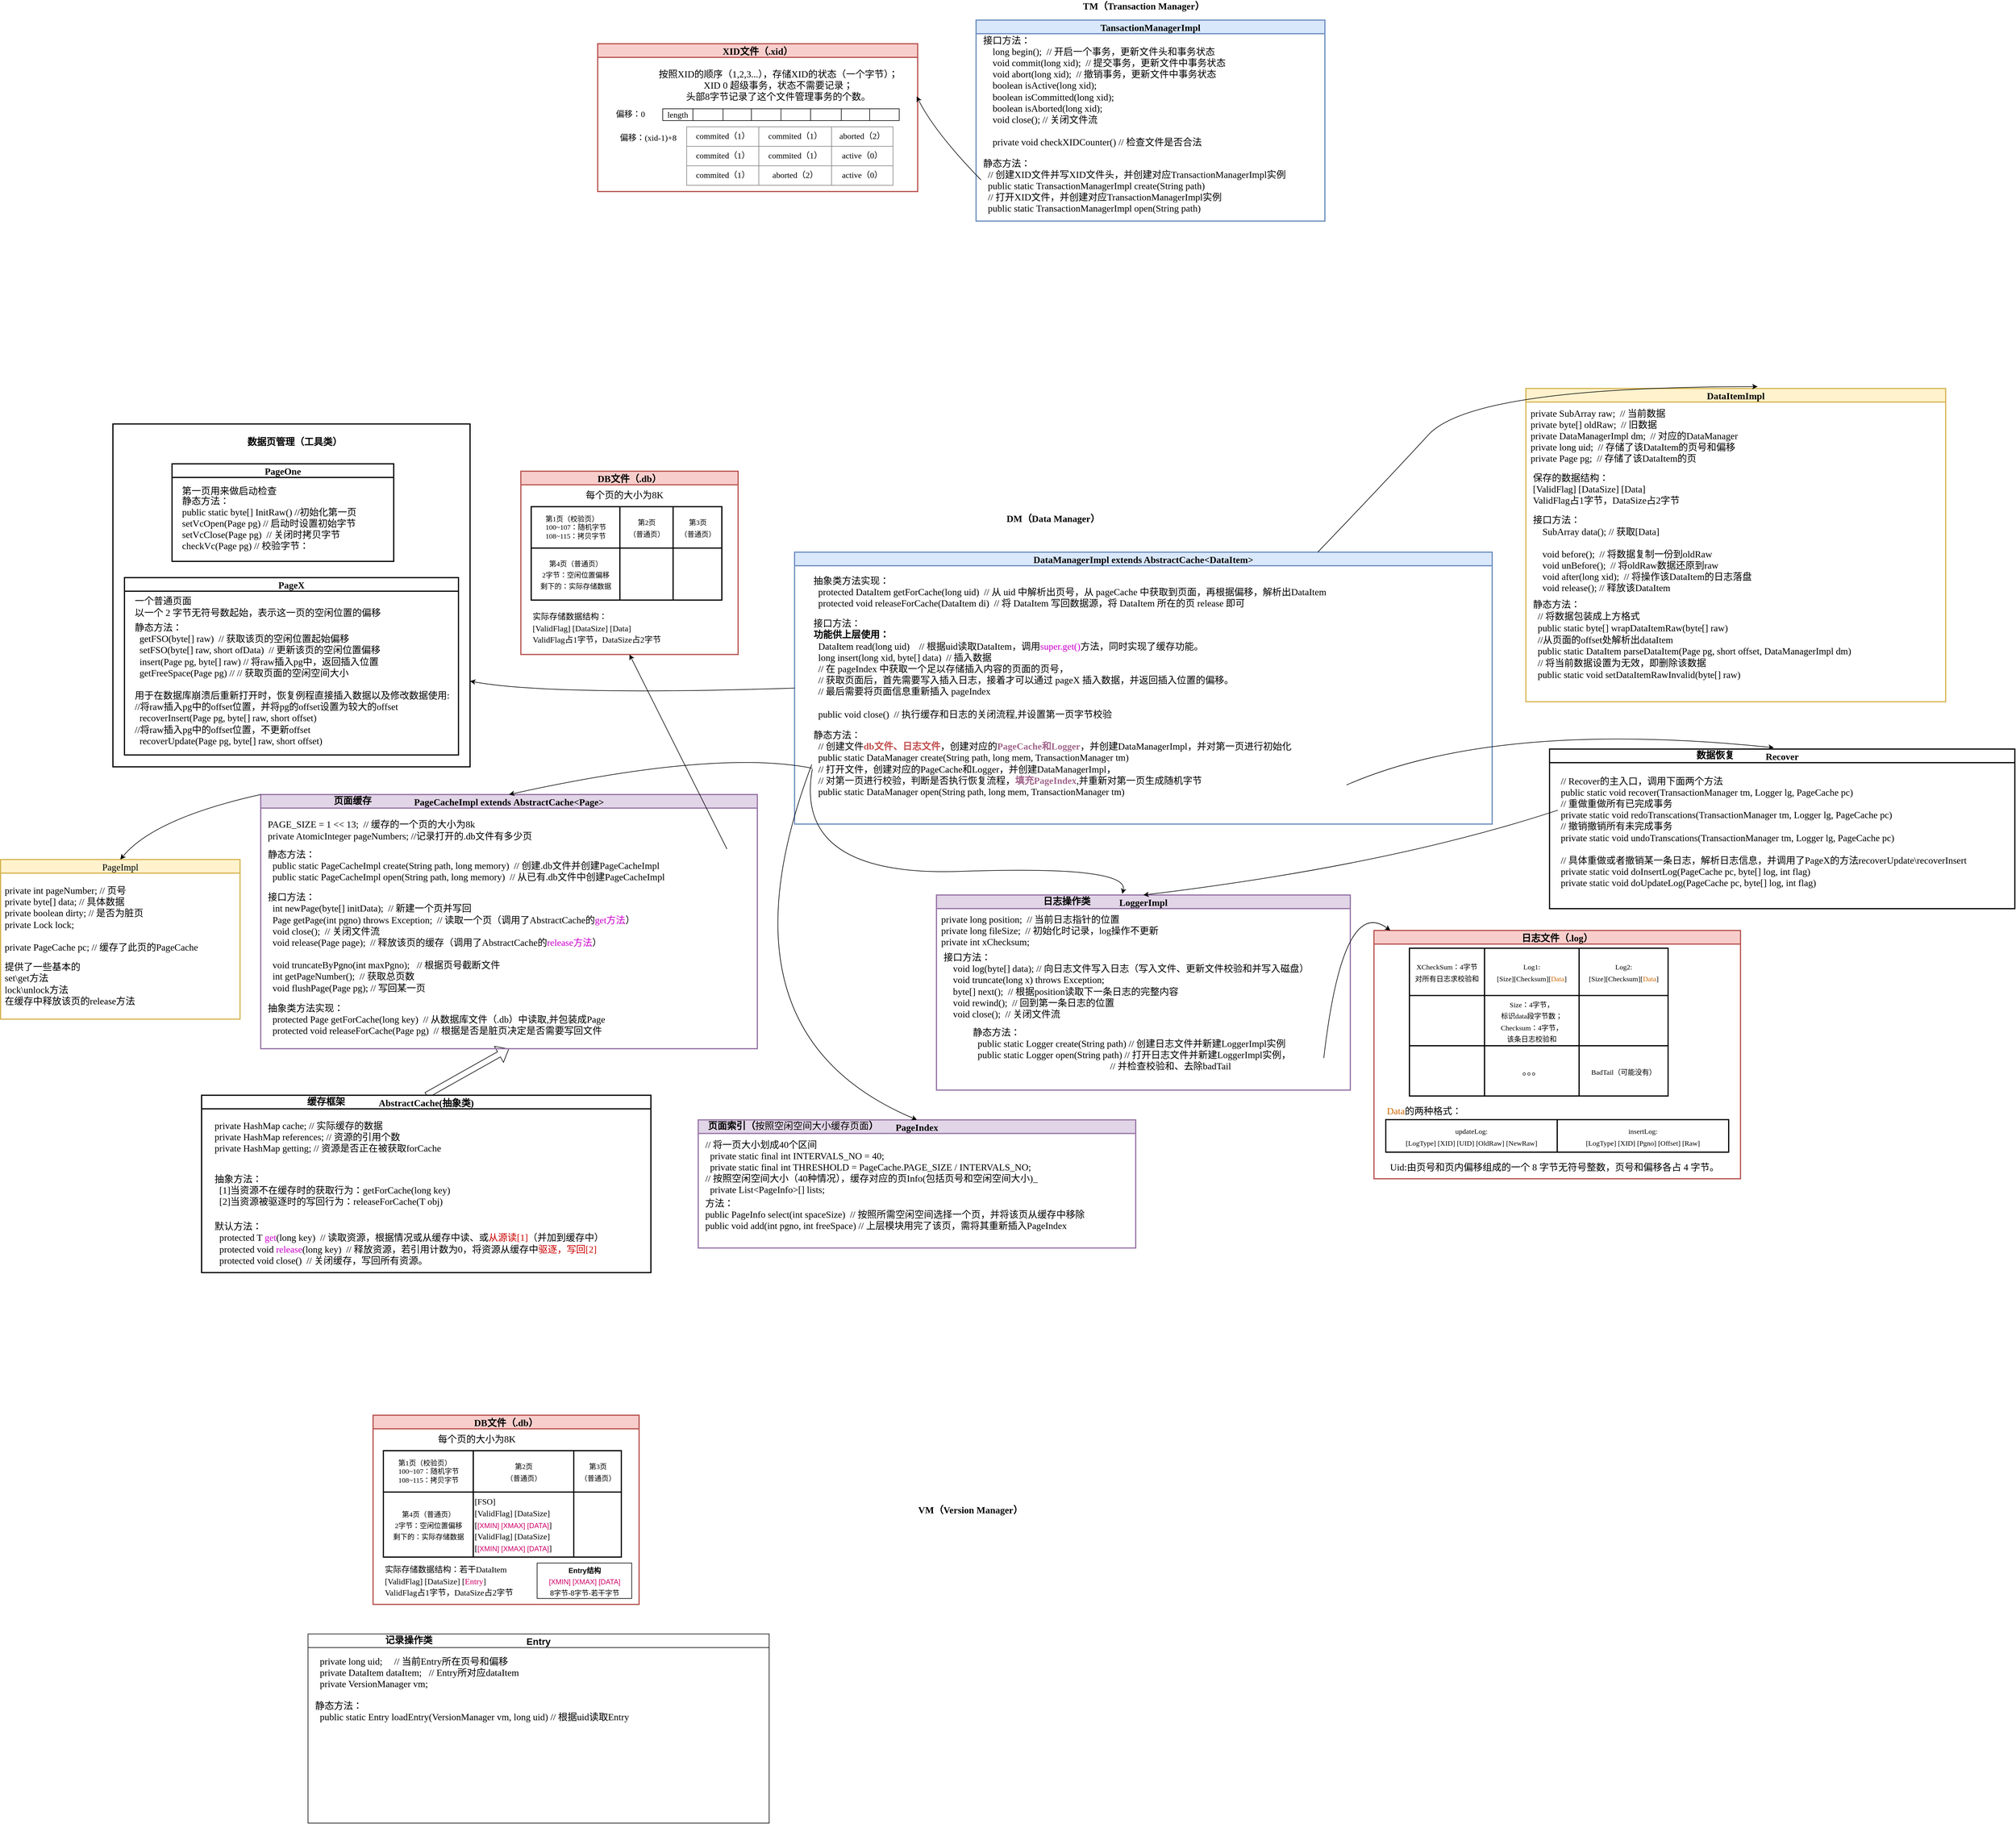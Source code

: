 <mxfile version="17.4.2" type="github">
  <diagram id="cRY_7gkTVNxFrMp_fR6s" name="第 1 页">
    <mxGraphModel dx="3903" dy="761" grid="1" gridSize="10" guides="1" tooltips="1" connect="1" arrows="1" fold="1" page="1" pageScale="1" pageWidth="827" pageHeight="1169" math="0" shadow="0">
      <root>
        <mxCell id="0" />
        <mxCell id="1" parent="0" />
        <mxCell id="aefCaqSCdMbnrOnTO0IQ-1" value="&lt;font style=&quot;font-size: 16px&quot; face=&quot;Verdana&quot;&gt;&lt;b&gt;TM（Transaction Manager）&lt;/b&gt;&lt;/font&gt;" style="text;html=1;align=center;verticalAlign=middle;resizable=0;points=[];autosize=1;strokeColor=none;fillColor=none;" parent="1" vertex="1">
          <mxGeometry x="-107" y="36" width="260" height="20" as="geometry" />
        </mxCell>
        <mxCell id="aefCaqSCdMbnrOnTO0IQ-2" value="XID文件（.xid）" style="swimlane;fontFamily=Verdana;fontSize=16;strokeWidth=2;fillColor=#f8cecc;strokeColor=#b85450;" parent="1" vertex="1">
          <mxGeometry x="-900" y="110" width="541.25" height="250" as="geometry">
            <mxRectangle x="-170" y="120" width="160" height="23" as="alternateBounds" />
          </mxGeometry>
        </mxCell>
        <mxCell id="aefCaqSCdMbnrOnTO0IQ-4" value="&lt;table border=&quot;1&quot; width=&quot;100%&quot; style=&quot;width: 100% ; height: 100% ; border-collapse: collapse ; font-size: 14px&quot;&gt;&lt;tbody&gt;&lt;tr&gt;&lt;td align=&quot;center&quot;&gt;&lt;font style=&quot;font-size: 14px&quot;&gt;commited（1）&lt;/font&gt;&lt;/td&gt;&lt;td align=&quot;center&quot;&gt;&lt;font style=&quot;font-size: 14px&quot;&gt;commited&lt;/font&gt;（1）&lt;/td&gt;&lt;td align=&quot;center&quot;&gt;&lt;font style=&quot;font-size: 14px&quot;&gt;aborted&lt;/font&gt;（2）&lt;/td&gt;&lt;/tr&gt;&lt;tr&gt;&lt;td align=&quot;center&quot;&gt;commited（1）&lt;br&gt;&lt;/td&gt;&lt;td align=&quot;center&quot;&gt;commited（1）&lt;br&gt;&lt;/td&gt;&lt;td align=&quot;center&quot;&gt;&lt;font style=&quot;font-size: 14px&quot;&gt;active（0）&lt;/font&gt;&lt;/td&gt;&lt;/tr&gt;&lt;tr&gt;&lt;td align=&quot;center&quot;&gt;commited（1）&lt;br&gt;&lt;/td&gt;&lt;td align=&quot;center&quot;&gt;&lt;font style=&quot;font-size: 14px&quot;&gt;aborted（2）&lt;/font&gt;&lt;/td&gt;&lt;td align=&quot;center&quot;&gt;active（0）&lt;/td&gt;&lt;/tr&gt;&lt;/tbody&gt;&lt;/table&gt;" style="text;html=1;strokeColor=none;fillColor=none;overflow=fill;fontFamily=Verdana;fontSize=16;" parent="aefCaqSCdMbnrOnTO0IQ-2" vertex="1">
          <mxGeometry x="150" y="140" width="350" height="100" as="geometry" />
        </mxCell>
        <mxCell id="aefCaqSCdMbnrOnTO0IQ-3" value="按照XID的顺序（1,2,3...），存储XID的状态（一个字节）；&lt;br&gt;XID 0 超级事务，状态不需要记录；&lt;br&gt;头部8字节记录了这个文件管理事务的个数。" style="text;html=1;align=center;verticalAlign=middle;resizable=0;points=[];autosize=1;strokeColor=none;fillColor=none;fontSize=16;fontFamily=Verdana;" parent="aefCaqSCdMbnrOnTO0IQ-2" vertex="1">
          <mxGeometry x="75" y="40" width="460" height="60" as="geometry" />
        </mxCell>
        <mxCell id="aefCaqSCdMbnrOnTO0IQ-5" value="" style="shape=table;html=1;whiteSpace=wrap;startSize=0;container=1;collapsible=0;childLayout=tableLayout;fontFamily=Verdana;fontSize=14;" parent="aefCaqSCdMbnrOnTO0IQ-2" vertex="1">
          <mxGeometry x="110" y="110" width="400" height="20" as="geometry" />
        </mxCell>
        <mxCell id="aefCaqSCdMbnrOnTO0IQ-6" value="" style="shape=tableRow;horizontal=0;startSize=0;swimlaneHead=0;swimlaneBody=0;top=0;left=0;bottom=0;right=0;collapsible=0;dropTarget=0;fillColor=none;points=[[0,0.5],[1,0.5]];portConstraint=eastwest;fontFamily=Verdana;fontSize=14;" parent="aefCaqSCdMbnrOnTO0IQ-5" vertex="1">
          <mxGeometry width="400" height="20" as="geometry" />
        </mxCell>
        <mxCell id="aefCaqSCdMbnrOnTO0IQ-7" value="length" style="shape=partialRectangle;html=1;whiteSpace=wrap;connectable=0;fillColor=none;top=0;left=0;bottom=0;right=0;overflow=hidden;fontFamily=Verdana;fontSize=14;" parent="aefCaqSCdMbnrOnTO0IQ-6" vertex="1">
          <mxGeometry width="51" height="20" as="geometry">
            <mxRectangle width="51" height="20" as="alternateBounds" />
          </mxGeometry>
        </mxCell>
        <mxCell id="aefCaqSCdMbnrOnTO0IQ-18" style="shape=partialRectangle;html=1;whiteSpace=wrap;connectable=0;fillColor=none;top=0;left=0;bottom=0;right=0;overflow=hidden;fontFamily=Verdana;fontSize=14;" parent="aefCaqSCdMbnrOnTO0IQ-6" vertex="1">
          <mxGeometry x="51" width="51" height="20" as="geometry">
            <mxRectangle width="51" height="20" as="alternateBounds" />
          </mxGeometry>
        </mxCell>
        <mxCell id="aefCaqSCdMbnrOnTO0IQ-9" value="" style="shape=partialRectangle;html=1;whiteSpace=wrap;connectable=0;fillColor=none;top=0;left=0;bottom=0;right=0;overflow=hidden;fontFamily=Verdana;fontSize=14;" parent="aefCaqSCdMbnrOnTO0IQ-6" vertex="1">
          <mxGeometry x="102" width="48" height="20" as="geometry">
            <mxRectangle width="48" height="20" as="alternateBounds" />
          </mxGeometry>
        </mxCell>
        <mxCell id="aefCaqSCdMbnrOnTO0IQ-19" style="shape=partialRectangle;html=1;whiteSpace=wrap;connectable=0;fillColor=none;top=0;left=0;bottom=0;right=0;overflow=hidden;fontFamily=Verdana;fontSize=14;" parent="aefCaqSCdMbnrOnTO0IQ-6" vertex="1">
          <mxGeometry x="150" width="50" height="20" as="geometry">
            <mxRectangle width="50" height="20" as="alternateBounds" />
          </mxGeometry>
        </mxCell>
        <mxCell id="aefCaqSCdMbnrOnTO0IQ-20" style="shape=partialRectangle;html=1;whiteSpace=wrap;connectable=0;fillColor=none;top=0;left=0;bottom=0;right=0;overflow=hidden;fontFamily=Verdana;fontSize=14;" parent="aefCaqSCdMbnrOnTO0IQ-6" vertex="1">
          <mxGeometry x="200" width="50" height="20" as="geometry">
            <mxRectangle width="50" height="20" as="alternateBounds" />
          </mxGeometry>
        </mxCell>
        <mxCell id="aefCaqSCdMbnrOnTO0IQ-21" style="shape=partialRectangle;html=1;whiteSpace=wrap;connectable=0;fillColor=none;top=0;left=0;bottom=0;right=0;overflow=hidden;fontFamily=Verdana;fontSize=14;" parent="aefCaqSCdMbnrOnTO0IQ-6" vertex="1">
          <mxGeometry x="250" width="52" height="20" as="geometry">
            <mxRectangle width="52" height="20" as="alternateBounds" />
          </mxGeometry>
        </mxCell>
        <mxCell id="aefCaqSCdMbnrOnTO0IQ-22" style="shape=partialRectangle;html=1;whiteSpace=wrap;connectable=0;fillColor=none;top=0;left=0;bottom=0;right=0;overflow=hidden;fontFamily=Verdana;fontSize=14;" parent="aefCaqSCdMbnrOnTO0IQ-6" vertex="1">
          <mxGeometry x="302" width="48" height="20" as="geometry">
            <mxRectangle width="48" height="20" as="alternateBounds" />
          </mxGeometry>
        </mxCell>
        <mxCell id="aefCaqSCdMbnrOnTO0IQ-23" style="shape=partialRectangle;html=1;whiteSpace=wrap;connectable=0;fillColor=none;top=0;left=0;bottom=0;right=0;overflow=hidden;fontFamily=Verdana;fontSize=14;" parent="aefCaqSCdMbnrOnTO0IQ-6" vertex="1">
          <mxGeometry x="350" width="50" height="20" as="geometry">
            <mxRectangle width="50" height="20" as="alternateBounds" />
          </mxGeometry>
        </mxCell>
        <mxCell id="aefCaqSCdMbnrOnTO0IQ-24" value="偏移：(xid-1)+8" style="text;html=1;align=center;verticalAlign=middle;resizable=0;points=[];autosize=1;strokeColor=none;fillColor=none;fontSize=14;fontFamily=Verdana;" parent="aefCaqSCdMbnrOnTO0IQ-2" vertex="1">
          <mxGeometry x="20" y="150" width="130" height="20" as="geometry" />
        </mxCell>
        <mxCell id="aefCaqSCdMbnrOnTO0IQ-25" value="偏移：0" style="text;html=1;align=center;verticalAlign=middle;resizable=0;points=[];autosize=1;strokeColor=none;fillColor=none;fontSize=14;fontFamily=Verdana;" parent="aefCaqSCdMbnrOnTO0IQ-2" vertex="1">
          <mxGeometry x="20" y="110" width="70" height="20" as="geometry" />
        </mxCell>
        <mxCell id="aefCaqSCdMbnrOnTO0IQ-27" value="&lt;font style=&quot;font-size: 16px&quot; face=&quot;Verdana&quot;&gt;&lt;b&gt;DM（Data Manager）&lt;/b&gt;&lt;/font&gt;" style="text;html=1;align=center;verticalAlign=middle;resizable=0;points=[];autosize=1;strokeColor=none;fillColor=none;" parent="1" vertex="1">
          <mxGeometry x="-230" y="903.18" width="200" height="20" as="geometry" />
        </mxCell>
        <mxCell id="aefCaqSCdMbnrOnTO0IQ-169" value="" style="rounded=0;orthogonalLoop=1;jettySize=auto;html=1;fontFamily=Verdana;fontSize=16;fontColor=#CC00CC;strokeColor=default;shape=flexArrow;exitX=0.5;exitY=0;exitDx=0;exitDy=0;entryX=0.5;entryY=1;entryDx=0;entryDy=0;" parent="1" source="aefCaqSCdMbnrOnTO0IQ-30" target="aefCaqSCdMbnrOnTO0IQ-38" edge="1">
          <mxGeometry relative="1" as="geometry">
            <mxPoint x="-1100" y="1823.18" as="targetPoint" />
          </mxGeometry>
        </mxCell>
        <mxCell id="aefCaqSCdMbnrOnTO0IQ-30" value="AbstractCache(抽象类)" style="swimlane;fontFamily=Verdana;fontSize=16;strokeWidth=2;align=center;" parent="1" vertex="1">
          <mxGeometry x="-1570" y="1888.77" width="760" height="300" as="geometry" />
        </mxCell>
        <mxCell id="aefCaqSCdMbnrOnTO0IQ-34" value="抽象方法：&lt;br&gt;&amp;nbsp; [1]当资源不在缓存时的获取行为：getForCache(long key)&lt;br&gt;&amp;nbsp; [2]当资源被驱逐时的写回行为：releaseForCache(T obj)" style="text;html=1;align=left;verticalAlign=middle;resizable=0;points=[];autosize=1;strokeColor=none;fillColor=none;fontSize=16;fontFamily=Verdana;" parent="aefCaqSCdMbnrOnTO0IQ-30" vertex="1">
          <mxGeometry x="20" y="130" width="460" height="60" as="geometry" />
        </mxCell>
        <mxCell id="aefCaqSCdMbnrOnTO0IQ-35" value="private HashMap cache;                     // 实际缓存的数据&lt;br&gt;private HashMap references;          // 资源的引用个数&lt;br&gt;private HashMap getting;             // 资源是否正在被获取forCache" style="text;html=1;align=left;verticalAlign=middle;resizable=0;points=[];autosize=1;strokeColor=none;fillColor=none;fontSize=16;fontFamily=Verdana;" parent="aefCaqSCdMbnrOnTO0IQ-30" vertex="1">
          <mxGeometry x="20" y="40" width="460" height="60" as="geometry" />
        </mxCell>
        <mxCell id="aefCaqSCdMbnrOnTO0IQ-36" value="默认方法：&lt;br&gt;&amp;nbsp; protected T &lt;font color=&quot;#cc00cc&quot;&gt;get&lt;/font&gt;(long key)&amp;nbsp; // 读取资源，根据情况或从缓存中读、或&lt;font color=&quot;#cc0000&quot;&gt;从源读[1]&lt;/font&gt;（并加到缓存中）&lt;br&gt;&amp;nbsp; protected void &lt;font color=&quot;#cc00cc&quot;&gt;release&lt;/font&gt;(long key)&amp;nbsp; // 释放资源，若引用计数为0，将资源从缓存中&lt;font color=&quot;#cc0000&quot;&gt;驱逐，写回[2]&lt;/font&gt;&lt;br&gt;&amp;nbsp; protected void close()&amp;nbsp; // 关闭缓存，写回所有资源。" style="text;html=1;align=left;verticalAlign=middle;resizable=0;points=[];autosize=1;strokeColor=none;fillColor=none;fontSize=16;fontFamily=Verdana;" parent="aefCaqSCdMbnrOnTO0IQ-30" vertex="1">
          <mxGeometry x="20" y="210" width="740" height="80" as="geometry" />
        </mxCell>
        <mxCell id="aefCaqSCdMbnrOnTO0IQ-28" value="&lt;font style=&quot;font-size: 16px&quot;&gt;&lt;b&gt;缓存框架&lt;/b&gt;&lt;/font&gt;" style="text;html=1;align=center;verticalAlign=middle;resizable=0;points=[];autosize=1;strokeColor=none;fillColor=none;fontSize=14;fontFamily=Verdana;" parent="aefCaqSCdMbnrOnTO0IQ-30" vertex="1">
          <mxGeometry x="170" width="80" height="20" as="geometry" />
        </mxCell>
        <mxCell id="aefCaqSCdMbnrOnTO0IQ-38" value="PageCacheImpl extends AbstractCache&lt;Page&gt;" style="swimlane;fontFamily=Verdana;fontSize=16;strokeWidth=2;fontStyle=1;fillColor=#e1d5e7;strokeColor=#9673a6;" parent="1" vertex="1">
          <mxGeometry x="-1470" y="1380" width="840" height="430" as="geometry" />
        </mxCell>
        <mxCell id="aefCaqSCdMbnrOnTO0IQ-45" value="接口方法：&lt;br&gt;&amp;nbsp; int newPage(byte[] initData);&amp;nbsp; // 新建一个页并写回&lt;br&gt;&amp;nbsp; Page getPage(int pgno) throws Exception;&amp;nbsp; // 读取一个页（调用了AbstractCache的&lt;font color=&quot;#cc00cc&quot;&gt;get方法&lt;/font&gt;）&lt;br&gt;&amp;nbsp; void close();&amp;nbsp; // 关闭文件流&lt;br&gt;&amp;nbsp; void release(Page page);&amp;nbsp; // 释放该页的缓存（调用了AbstractCache的&lt;font color=&quot;#cc00cc&quot;&gt;release方法&lt;/font&gt;）&lt;br&gt; &lt;br&gt;&amp;nbsp; void truncateByPgno(int maxPgno);&amp;nbsp; &amp;nbsp;// 根据页号截断文件&lt;br&gt;&amp;nbsp; int getPageNumber();&amp;nbsp; // 获取总页数&lt;br&gt;&amp;nbsp; void flushPage(Page pg); // 写回某一页" style="text;html=1;align=left;verticalAlign=middle;resizable=0;points=[];autosize=1;strokeColor=none;fillColor=none;fontSize=16;fontFamily=Verdana;fontColor=#000000;" parent="aefCaqSCdMbnrOnTO0IQ-38" vertex="1">
          <mxGeometry x="10" y="160" width="750" height="180" as="geometry" />
        </mxCell>
        <mxCell id="aefCaqSCdMbnrOnTO0IQ-46" value="&lt;div&gt;&lt;span style=&quot;color: rgb(0 , 0 , 0)&quot;&gt;抽象类方法实现：&lt;/span&gt;&lt;/div&gt;&lt;font color=&quot;#000000&quot;&gt;&lt;div&gt;&lt;span&gt;&amp;nbsp; protected Page getForCache(long key)&amp;nbsp; // 从数据库文件（.db）中读取,并包装成Page&lt;/span&gt;&lt;/div&gt;&lt;div&gt;&lt;span&gt;&amp;nbsp; protected void releaseForCache(Page pg)&amp;nbsp; // 根据是否是脏页决定是否需要写回文件&lt;br&gt;&lt;/span&gt;&lt;/div&gt;&lt;/font&gt;" style="text;html=1;align=left;verticalAlign=middle;resizable=0;points=[];autosize=1;strokeColor=none;fillColor=none;fontSize=16;fontFamily=Verdana;fontColor=#CC00CC;" parent="aefCaqSCdMbnrOnTO0IQ-38" vertex="1">
          <mxGeometry x="10" y="350" width="680" height="60" as="geometry" />
        </mxCell>
        <mxCell id="aefCaqSCdMbnrOnTO0IQ-47" value="&lt;font style=&quot;font-size: 16px&quot;&gt;PAGE_SIZE = 1 &amp;lt;&amp;lt; 13;&amp;nbsp; // 缓存的一个页的大小为8k&lt;br&gt;private AtomicInteger pageNumbers; //记录打开的.db文件有多少页&lt;/font&gt;" style="text;html=1;align=left;verticalAlign=middle;resizable=0;points=[];autosize=1;strokeColor=none;fillColor=none;fontSize=16;fontFamily=Verdana;fontColor=#000000;" parent="aefCaqSCdMbnrOnTO0IQ-38" vertex="1">
          <mxGeometry x="10" y="40" width="540" height="40" as="geometry" />
        </mxCell>
        <mxCell id="aefCaqSCdMbnrOnTO0IQ-48" value="静态方法：&lt;br&gt;&amp;nbsp; public static PageCacheImpl create(String path, long memory)&amp;nbsp; // 创建.db文件并创建PageCacheImpl&lt;br&gt;&amp;nbsp; public static PageCacheImpl open(String path, long memory)&amp;nbsp; // 从已有.db文件中创建PageCacheImpl" style="text;html=1;align=left;verticalAlign=middle;resizable=0;points=[];autosize=1;strokeColor=none;fillColor=none;fontSize=16;fontFamily=Verdana;fontColor=#000000;" parent="aefCaqSCdMbnrOnTO0IQ-38" vertex="1">
          <mxGeometry x="10" y="90" width="830" height="60" as="geometry" />
        </mxCell>
        <mxCell id="aefCaqSCdMbnrOnTO0IQ-37" value="&lt;font style=&quot;font-size: 16px&quot;&gt;&lt;b&gt;页面缓存&lt;/b&gt;&lt;/font&gt;" style="text;html=1;align=center;verticalAlign=middle;resizable=0;points=[];autosize=1;strokeColor=none;fillColor=none;fontSize=14;fontFamily=Verdana;" parent="aefCaqSCdMbnrOnTO0IQ-38" vertex="1">
          <mxGeometry x="115" width="80" height="20" as="geometry" />
        </mxCell>
        <mxCell id="aefCaqSCdMbnrOnTO0IQ-39" value="PageImpl" style="swimlane;fontFamily=Verdana;fontSize=16;strokeWidth=2;fontStyle=0;spacing=2;fillColor=#fff2cc;strokeColor=#d6b656;" parent="1" vertex="1">
          <mxGeometry x="-1910" y="1490" width="405" height="270" as="geometry">
            <mxRectangle x="200" y="900" width="110" height="30" as="alternateBounds" />
          </mxGeometry>
        </mxCell>
        <mxCell id="aefCaqSCdMbnrOnTO0IQ-40" value="    private int pageNumber; // 页号&lt;br&gt;    private byte[] data; // 具体数据&lt;br&gt;    private boolean dirty; // 是否为脏页&lt;br&gt;    private Lock lock;&amp;nbsp;&lt;br&gt; &lt;br&gt;    private PageCache pc; // 缓存了此页的PageCache" style="text;html=1;align=left;verticalAlign=middle;resizable=0;points=[];autosize=1;strokeColor=none;fillColor=none;fontSize=16;fontFamily=Verdana;fontColor=#000000;" parent="aefCaqSCdMbnrOnTO0IQ-39" vertex="1">
          <mxGeometry x="5" y="40" width="400" height="120" as="geometry" />
        </mxCell>
        <mxCell id="aefCaqSCdMbnrOnTO0IQ-41" value="提供了一些基本的&lt;br&gt;set\get方法&lt;br&gt;lock\unlock方法&lt;br&gt;在缓存中释放该页的release方法" style="text;html=1;align=left;verticalAlign=middle;resizable=0;points=[];autosize=1;strokeColor=none;fillColor=none;fontSize=16;fontFamily=Verdana;fontColor=#000000;" parent="aefCaqSCdMbnrOnTO0IQ-39" vertex="1">
          <mxGeometry x="5" y="170" width="250" height="80" as="geometry" />
        </mxCell>
        <mxCell id="aefCaqSCdMbnrOnTO0IQ-43" value="" style="curved=1;endArrow=classic;html=1;rounded=0;fontFamily=Verdana;fontSize=16;fontColor=#000000;exitX=0;exitY=0;exitDx=0;exitDy=0;entryX=0.5;entryY=0;entryDx=0;entryDy=0;" parent="1" source="aefCaqSCdMbnrOnTO0IQ-38" target="aefCaqSCdMbnrOnTO0IQ-39" edge="1">
          <mxGeometry width="50" height="50" relative="1" as="geometry">
            <mxPoint x="-185.92" y="2543.18" as="sourcePoint" />
            <mxPoint x="304.08" y="2413.18" as="targetPoint" />
            <Array as="points">
              <mxPoint x="-1650" y="1420" />
            </Array>
          </mxGeometry>
        </mxCell>
        <mxCell id="aefCaqSCdMbnrOnTO0IQ-56" value="DB文件（.db）" style="swimlane;fontFamily=Verdana;fontSize=16;strokeWidth=2;fillColor=#f8cecc;strokeColor=#b85450;" parent="1" vertex="1">
          <mxGeometry x="-1030" y="833.18" width="367.5" height="310" as="geometry" />
        </mxCell>
        <mxCell id="aefCaqSCdMbnrOnTO0IQ-57" value="" style="shape=table;html=1;whiteSpace=wrap;startSize=0;container=1;collapsible=0;childLayout=tableLayout;fontFamily=Verdana;fontSize=16;fontColor=#000000;strokeWidth=2;" parent="aefCaqSCdMbnrOnTO0IQ-56" vertex="1">
          <mxGeometry x="17.5" y="60" width="322.5" height="158" as="geometry" />
        </mxCell>
        <mxCell id="aefCaqSCdMbnrOnTO0IQ-58" value="" style="shape=tableRow;horizontal=0;startSize=0;swimlaneHead=0;swimlaneBody=0;top=0;left=0;bottom=0;right=0;collapsible=0;dropTarget=0;fillColor=none;points=[[0,0.5],[1,0.5]];portConstraint=eastwest;fontFamily=Verdana;fontSize=16;fontColor=#000000;strokeWidth=2;" parent="aefCaqSCdMbnrOnTO0IQ-57" vertex="1">
          <mxGeometry width="322.5" height="70" as="geometry" />
        </mxCell>
        <mxCell id="aefCaqSCdMbnrOnTO0IQ-59" value="&lt;div style=&quot;text-align: left ; font-size: 12px&quot;&gt;&lt;span&gt;第1页（校验页）&lt;/span&gt;&lt;span&gt;&lt;br&gt;&lt;/span&gt;&lt;/div&gt;&lt;div style=&quot;text-align: left ; font-size: 12px&quot;&gt;&lt;span&gt;100~107：随机字节&lt;/span&gt;&lt;br&gt;&lt;/div&gt;&lt;div style=&quot;text-align: left ; font-size: 12px&quot;&gt;&lt;span&gt;108~115：拷贝字节&lt;/span&gt;&lt;/div&gt;" style="shape=partialRectangle;html=1;whiteSpace=wrap;connectable=0;fillColor=none;top=0;left=0;bottom=0;right=0;overflow=hidden;fontFamily=Verdana;fontSize=16;fontColor=#000000;strokeWidth=2;" parent="aefCaqSCdMbnrOnTO0IQ-58" vertex="1">
          <mxGeometry width="150" height="70" as="geometry">
            <mxRectangle width="150" height="70" as="alternateBounds" />
          </mxGeometry>
        </mxCell>
        <mxCell id="aefCaqSCdMbnrOnTO0IQ-60" value="&lt;span style=&quot;font-size: 12px ; text-align: left&quot;&gt;第2页&lt;br&gt;（普通页）&lt;/span&gt;" style="shape=partialRectangle;html=1;whiteSpace=wrap;connectable=0;fillColor=none;top=0;left=0;bottom=0;right=0;overflow=hidden;fontFamily=Verdana;fontSize=16;fontColor=#000000;strokeWidth=2;" parent="aefCaqSCdMbnrOnTO0IQ-58" vertex="1">
          <mxGeometry x="150" width="90" height="70" as="geometry">
            <mxRectangle width="90" height="70" as="alternateBounds" />
          </mxGeometry>
        </mxCell>
        <mxCell id="aefCaqSCdMbnrOnTO0IQ-61" value="&lt;span style=&quot;font-size: 12px ; text-align: left&quot;&gt;第3页&lt;br&gt;（普通页）&lt;/span&gt;" style="shape=partialRectangle;html=1;whiteSpace=wrap;connectable=0;fillColor=none;top=0;left=0;bottom=0;right=0;overflow=hidden;fontFamily=Verdana;fontSize=16;fontColor=#000000;strokeWidth=2;" parent="aefCaqSCdMbnrOnTO0IQ-58" vertex="1">
          <mxGeometry x="240" width="83" height="70" as="geometry">
            <mxRectangle width="83" height="70" as="alternateBounds" />
          </mxGeometry>
        </mxCell>
        <mxCell id="aefCaqSCdMbnrOnTO0IQ-62" value="" style="shape=tableRow;horizontal=0;startSize=0;swimlaneHead=0;swimlaneBody=0;top=0;left=0;bottom=0;right=0;collapsible=0;dropTarget=0;fillColor=none;points=[[0,0.5],[1,0.5]];portConstraint=eastwest;fontFamily=Verdana;fontSize=16;fontColor=#000000;strokeWidth=2;" parent="aefCaqSCdMbnrOnTO0IQ-57" vertex="1">
          <mxGeometry y="70" width="322.5" height="88" as="geometry" />
        </mxCell>
        <mxCell id="aefCaqSCdMbnrOnTO0IQ-63" value="&lt;span style=&quot;font-size: 12px ; text-align: left&quot;&gt;第4页（普通页）&lt;/span&gt;&lt;span style=&quot;font-size: 12px&quot;&gt;&lt;br&gt;2字节：空闲位置偏移&lt;br&gt;剩下的：实际存储数据&lt;br&gt;&lt;/span&gt;" style="shape=partialRectangle;html=1;whiteSpace=wrap;connectable=0;fillColor=none;top=0;left=0;bottom=0;right=0;overflow=hidden;fontFamily=Verdana;fontSize=16;fontColor=#000000;strokeWidth=2;align=center;" parent="aefCaqSCdMbnrOnTO0IQ-62" vertex="1">
          <mxGeometry width="150" height="88" as="geometry">
            <mxRectangle width="150" height="88" as="alternateBounds" />
          </mxGeometry>
        </mxCell>
        <mxCell id="aefCaqSCdMbnrOnTO0IQ-64" value="" style="shape=partialRectangle;html=1;whiteSpace=wrap;connectable=0;fillColor=none;top=0;left=0;bottom=0;right=0;overflow=hidden;fontFamily=Verdana;fontSize=16;fontColor=#000000;strokeWidth=2;" parent="aefCaqSCdMbnrOnTO0IQ-62" vertex="1">
          <mxGeometry x="150" width="90" height="88" as="geometry">
            <mxRectangle width="90" height="88" as="alternateBounds" />
          </mxGeometry>
        </mxCell>
        <mxCell id="aefCaqSCdMbnrOnTO0IQ-65" value="" style="shape=partialRectangle;html=1;whiteSpace=wrap;connectable=0;fillColor=none;top=0;left=0;bottom=0;right=0;overflow=hidden;fontFamily=Verdana;fontSize=16;fontColor=#000000;strokeWidth=2;" parent="aefCaqSCdMbnrOnTO0IQ-62" vertex="1">
          <mxGeometry x="240" width="83" height="88" as="geometry">
            <mxRectangle width="83" height="88" as="alternateBounds" />
          </mxGeometry>
        </mxCell>
        <mxCell id="aefCaqSCdMbnrOnTO0IQ-70" value="每个页的大小为8K" style="text;html=1;align=center;verticalAlign=middle;resizable=0;points=[];autosize=1;strokeColor=none;fillColor=none;fontSize=16;fontFamily=Verdana;fontColor=#000000;" parent="aefCaqSCdMbnrOnTO0IQ-56" vertex="1">
          <mxGeometry x="100" y="30" width="150" height="20" as="geometry" />
        </mxCell>
        <mxCell id="aefCaqSCdMbnrOnTO0IQ-130" value="&lt;font style=&quot;font-size: 14px&quot;&gt;实际存储数据结构：&lt;br&gt;&lt;span&gt;[ValidFlag] [DataSize] [Data]&lt;/span&gt;&lt;br&gt;&lt;span&gt;ValidFlag占1字节，DataSize占2字节&lt;/span&gt;&lt;/font&gt;" style="text;html=1;align=left;verticalAlign=middle;resizable=0;points=[];autosize=1;strokeColor=none;fillColor=none;fontSize=16;fontFamily=Verdana;fontColor=#000000;" parent="aefCaqSCdMbnrOnTO0IQ-56" vertex="1">
          <mxGeometry x="17.5" y="230" width="260" height="70" as="geometry" />
        </mxCell>
        <mxCell id="aefCaqSCdMbnrOnTO0IQ-75" value="日志文件（.log）" style="swimlane;fontFamily=Verdana;fontSize=16;strokeWidth=2;fillColor=#f8cecc;strokeColor=#b85450;" parent="1" vertex="1">
          <mxGeometry x="413" y="1610" width="620" height="420" as="geometry" />
        </mxCell>
        <mxCell id="aefCaqSCdMbnrOnTO0IQ-76" value="" style="shape=table;html=1;whiteSpace=wrap;startSize=0;container=1;collapsible=0;childLayout=tableLayout;fontFamily=Verdana;fontSize=16;fontColor=#000000;strokeWidth=2;" parent="aefCaqSCdMbnrOnTO0IQ-75" vertex="1">
          <mxGeometry x="60" y="30" width="437.5" height="250" as="geometry" />
        </mxCell>
        <mxCell id="aefCaqSCdMbnrOnTO0IQ-77" value="" style="shape=tableRow;horizontal=0;startSize=0;swimlaneHead=0;swimlaneBody=0;top=0;left=0;bottom=0;right=0;collapsible=0;dropTarget=0;fillColor=none;points=[[0,0.5],[1,0.5]];portConstraint=eastwest;fontFamily=Verdana;fontSize=16;fontColor=#000000;strokeWidth=2;" parent="aefCaqSCdMbnrOnTO0IQ-76" vertex="1">
          <mxGeometry width="437.5" height="80" as="geometry" />
        </mxCell>
        <mxCell id="aefCaqSCdMbnrOnTO0IQ-78" value="&lt;font style=&quot;font-size: 12px&quot;&gt;XCheckSum：4字节&lt;br&gt;对所有日志求校验和&lt;/font&gt;" style="shape=partialRectangle;html=1;whiteSpace=wrap;connectable=0;fillColor=none;top=0;left=0;bottom=0;right=0;overflow=hidden;fontFamily=Verdana;fontSize=16;fontColor=#000000;strokeWidth=2;" parent="aefCaqSCdMbnrOnTO0IQ-77" vertex="1">
          <mxGeometry width="127" height="80" as="geometry">
            <mxRectangle width="127" height="80" as="alternateBounds" />
          </mxGeometry>
        </mxCell>
        <mxCell id="aefCaqSCdMbnrOnTO0IQ-79" value="&lt;font style=&quot;font-size: 12px&quot;&gt;Log1:&lt;br&gt;[Size][Checksum][&lt;font color=&quot;#cc6600&quot;&gt;Data&lt;/font&gt;]&lt;/font&gt;" style="shape=partialRectangle;html=1;whiteSpace=wrap;connectable=0;fillColor=none;top=0;left=0;bottom=0;right=0;overflow=hidden;fontFamily=Verdana;fontSize=16;fontColor=#000000;strokeWidth=2;" parent="aefCaqSCdMbnrOnTO0IQ-77" vertex="1">
          <mxGeometry x="127" width="160" height="80" as="geometry">
            <mxRectangle width="160" height="80" as="alternateBounds" />
          </mxGeometry>
        </mxCell>
        <mxCell id="aefCaqSCdMbnrOnTO0IQ-80" value="&lt;span style=&quot;font-size: 12px&quot;&gt;Log2:&lt;/span&gt;&lt;br style=&quot;font-size: 12px&quot;&gt;&lt;span style=&quot;font-size: 12px&quot;&gt;[Size][Checksum][&lt;font color=&quot;#cc6600&quot;&gt;Data&lt;/font&gt;]&lt;/span&gt;" style="shape=partialRectangle;html=1;whiteSpace=wrap;connectable=0;fillColor=none;top=0;left=0;bottom=0;right=0;overflow=hidden;fontFamily=Verdana;fontSize=16;fontColor=#000000;strokeWidth=2;" parent="aefCaqSCdMbnrOnTO0IQ-77" vertex="1">
          <mxGeometry x="287" width="151" height="80" as="geometry">
            <mxRectangle width="151" height="80" as="alternateBounds" />
          </mxGeometry>
        </mxCell>
        <mxCell id="aefCaqSCdMbnrOnTO0IQ-81" value="" style="shape=tableRow;horizontal=0;startSize=0;swimlaneHead=0;swimlaneBody=0;top=0;left=0;bottom=0;right=0;collapsible=0;dropTarget=0;fillColor=none;points=[[0,0.5],[1,0.5]];portConstraint=eastwest;fontFamily=Verdana;fontSize=16;fontColor=#000000;strokeWidth=2;" parent="aefCaqSCdMbnrOnTO0IQ-76" vertex="1">
          <mxGeometry y="80" width="437.5" height="85" as="geometry" />
        </mxCell>
        <mxCell id="aefCaqSCdMbnrOnTO0IQ-82" value="" style="shape=partialRectangle;html=1;whiteSpace=wrap;connectable=0;fillColor=none;top=0;left=0;bottom=0;right=0;overflow=hidden;fontFamily=Verdana;fontSize=16;fontColor=#000000;strokeWidth=2;" parent="aefCaqSCdMbnrOnTO0IQ-81" vertex="1">
          <mxGeometry width="127" height="85" as="geometry">
            <mxRectangle width="127" height="85" as="alternateBounds" />
          </mxGeometry>
        </mxCell>
        <mxCell id="aefCaqSCdMbnrOnTO0IQ-83" value="&lt;font style=&quot;font-size: 12px&quot;&gt;Size：4字节，&lt;br&gt;标识data段字节数；&lt;br&gt;Checksum：4字节，&lt;br&gt;该条日志校验和&lt;/font&gt;" style="shape=partialRectangle;html=1;whiteSpace=wrap;connectable=0;fillColor=none;top=0;left=0;bottom=0;right=0;overflow=hidden;fontFamily=Verdana;fontSize=16;fontColor=#000000;strokeWidth=2;" parent="aefCaqSCdMbnrOnTO0IQ-81" vertex="1">
          <mxGeometry x="127" width="160" height="85" as="geometry">
            <mxRectangle width="160" height="85" as="alternateBounds" />
          </mxGeometry>
        </mxCell>
        <mxCell id="aefCaqSCdMbnrOnTO0IQ-84" value="" style="shape=partialRectangle;html=1;whiteSpace=wrap;connectable=0;fillColor=none;top=0;left=0;bottom=0;right=0;overflow=hidden;fontFamily=Verdana;fontSize=16;fontColor=#000000;strokeWidth=2;" parent="aefCaqSCdMbnrOnTO0IQ-81" vertex="1">
          <mxGeometry x="287" width="151" height="85" as="geometry">
            <mxRectangle width="151" height="85" as="alternateBounds" />
          </mxGeometry>
        </mxCell>
        <mxCell id="aefCaqSCdMbnrOnTO0IQ-85" value="" style="shape=tableRow;horizontal=0;startSize=0;swimlaneHead=0;swimlaneBody=0;top=0;left=0;bottom=0;right=0;collapsible=0;dropTarget=0;fillColor=none;points=[[0,0.5],[1,0.5]];portConstraint=eastwest;fontFamily=Verdana;fontSize=16;fontColor=#000000;strokeWidth=2;" parent="aefCaqSCdMbnrOnTO0IQ-76" vertex="1">
          <mxGeometry y="165" width="437.5" height="85" as="geometry" />
        </mxCell>
        <mxCell id="aefCaqSCdMbnrOnTO0IQ-86" value="" style="shape=partialRectangle;html=1;whiteSpace=wrap;connectable=0;fillColor=none;top=0;left=0;bottom=0;right=0;overflow=hidden;fontFamily=Verdana;fontSize=16;fontColor=#000000;strokeWidth=2;" parent="aefCaqSCdMbnrOnTO0IQ-85" vertex="1">
          <mxGeometry width="127" height="85" as="geometry">
            <mxRectangle width="127" height="85" as="alternateBounds" />
          </mxGeometry>
        </mxCell>
        <mxCell id="aefCaqSCdMbnrOnTO0IQ-87" value="。。。" style="shape=partialRectangle;html=1;whiteSpace=wrap;connectable=0;fillColor=none;top=0;left=0;bottom=0;right=0;overflow=hidden;fontFamily=Verdana;fontSize=16;fontColor=#000000;strokeWidth=2;" parent="aefCaqSCdMbnrOnTO0IQ-85" vertex="1">
          <mxGeometry x="127" width="160" height="85" as="geometry">
            <mxRectangle width="160" height="85" as="alternateBounds" />
          </mxGeometry>
        </mxCell>
        <mxCell id="aefCaqSCdMbnrOnTO0IQ-88" value="&lt;font style=&quot;font-size: 12px&quot;&gt;BadTail（可能没有）&lt;/font&gt;" style="shape=partialRectangle;html=1;whiteSpace=wrap;connectable=0;fillColor=none;top=0;left=0;bottom=0;right=0;overflow=hidden;pointerEvents=1;fontFamily=Verdana;fontSize=16;fontColor=#000000;strokeWidth=2;" parent="aefCaqSCdMbnrOnTO0IQ-85" vertex="1">
          <mxGeometry x="287" width="151" height="85" as="geometry">
            <mxRectangle width="151" height="85" as="alternateBounds" />
          </mxGeometry>
        </mxCell>
        <mxCell id="aefCaqSCdMbnrOnTO0IQ-96" value="" style="shape=table;html=1;whiteSpace=wrap;startSize=0;container=1;collapsible=0;childLayout=tableLayout;fontFamily=Verdana;fontSize=16;fontColor=#000000;strokeWidth=2;" parent="aefCaqSCdMbnrOnTO0IQ-75" vertex="1">
          <mxGeometry x="20" y="320" width="580" height="55" as="geometry" />
        </mxCell>
        <mxCell id="aefCaqSCdMbnrOnTO0IQ-97" value="" style="shape=tableRow;horizontal=0;startSize=0;swimlaneHead=0;swimlaneBody=0;top=0;left=0;bottom=0;right=0;collapsible=0;dropTarget=0;fillColor=none;points=[[0,0.5],[1,0.5]];portConstraint=eastwest;fontFamily=Verdana;fontSize=16;fontColor=#000000;strokeWidth=2;" parent="aefCaqSCdMbnrOnTO0IQ-96" vertex="1">
          <mxGeometry width="580" height="55" as="geometry" />
        </mxCell>
        <mxCell id="aefCaqSCdMbnrOnTO0IQ-98" value="&lt;font style=&quot;font-size: 12px&quot;&gt;updateLog:&lt;br&gt;[LogType] [XID] [UID] [OldRaw] [NewRaw]&lt;/font&gt;" style="shape=partialRectangle;html=1;whiteSpace=wrap;connectable=0;fillColor=none;top=0;left=0;bottom=0;right=0;overflow=hidden;fontFamily=Verdana;fontSize=16;fontColor=#000000;strokeWidth=2;" parent="aefCaqSCdMbnrOnTO0IQ-97" vertex="1">
          <mxGeometry width="290" height="55" as="geometry">
            <mxRectangle width="290" height="55" as="alternateBounds" />
          </mxGeometry>
        </mxCell>
        <mxCell id="aefCaqSCdMbnrOnTO0IQ-99" value="&lt;font style=&quot;font-size: 12px&quot;&gt;&lt;span&gt;insertLog:&lt;/span&gt;&lt;br&gt;&lt;span&gt;[LogType] [XID] [Pgno] [Offset] [Raw]&lt;/span&gt;&lt;/font&gt;" style="shape=partialRectangle;html=1;whiteSpace=wrap;connectable=0;fillColor=none;top=0;left=0;bottom=0;right=0;overflow=hidden;fontFamily=Verdana;fontSize=16;fontColor=#000000;strokeWidth=2;" parent="aefCaqSCdMbnrOnTO0IQ-97" vertex="1">
          <mxGeometry x="290" width="290" height="55" as="geometry">
            <mxRectangle width="290" height="55" as="alternateBounds" />
          </mxGeometry>
        </mxCell>
        <mxCell id="aefCaqSCdMbnrOnTO0IQ-112" value="&lt;font style=&quot;font-size: 16px&quot;&gt;&lt;font color=&quot;#cc6600&quot;&gt;Data&lt;/font&gt;的两种格式：&lt;/font&gt;" style="text;html=1;align=left;verticalAlign=middle;resizable=0;points=[];autosize=1;strokeColor=none;fillColor=none;fontSize=12;fontFamily=Verdana;fontColor=#000000;" parent="aefCaqSCdMbnrOnTO0IQ-75" vertex="1">
          <mxGeometry x="20" y="295" width="150" height="20" as="geometry" />
        </mxCell>
        <mxCell id="aefCaqSCdMbnrOnTO0IQ-117" value="Uid:由页号和页内偏移组成的一个 8 字节无符号整数，页号和偏移各占 4 字节。" style="text;html=1;align=center;verticalAlign=middle;resizable=0;points=[];autosize=1;strokeColor=none;fillColor=none;fontSize=16;fontFamily=Verdana;fontColor=#000000;" parent="aefCaqSCdMbnrOnTO0IQ-75" vertex="1">
          <mxGeometry x="10" y="390" width="590" height="20" as="geometry" />
        </mxCell>
        <mxCell id="aefCaqSCdMbnrOnTO0IQ-89" value="LoggerImpl" style="swimlane;fontFamily=Verdana;fontSize=16;strokeWidth=2;fillColor=#e1d5e7;strokeColor=#9673a6;" parent="1" vertex="1">
          <mxGeometry x="-327" y="1550" width="700" height="330" as="geometry" />
        </mxCell>
        <mxCell id="aefCaqSCdMbnrOnTO0IQ-90" value="接口方法：&lt;br&gt;&lt;div&gt;&amp;nbsp; &amp;nbsp; void log(byte[] data); // 向日志文件写入日志（写入文件、更新文件校验和并写入磁盘）&lt;/div&gt;&lt;div&gt;&amp;nbsp; &amp;nbsp; void truncate(long x) throws Exception;&lt;/div&gt;&lt;div&gt;&amp;nbsp; &amp;nbsp; byte[] next();&amp;nbsp; // 根据position读取下一条日志的完整内容&lt;/div&gt;&lt;div&gt;&amp;nbsp; &amp;nbsp; void rewind();&amp;nbsp; // 回到第一条日志的位置&lt;/div&gt;&lt;div&gt;&amp;nbsp; &amp;nbsp; void close();&amp;nbsp; // 关闭文件流&lt;/div&gt;" style="text;html=1;align=left;verticalAlign=middle;resizable=0;points=[];autosize=1;strokeColor=none;fillColor=none;fontSize=16;fontFamily=Verdana;fontColor=#000000;" parent="aefCaqSCdMbnrOnTO0IQ-89" vertex="1">
          <mxGeometry x="10" y="92.5" width="690" height="120" as="geometry" />
        </mxCell>
        <mxCell id="aefCaqSCdMbnrOnTO0IQ-91" value="&lt;div style=&quot;text-align: left&quot;&gt;&lt;span&gt;静态方法：&lt;/span&gt;&lt;/div&gt;&lt;div style=&quot;text-align: left&quot;&gt;&lt;span&gt;&amp;nbsp; public static Logger create(String path) // 创建日志文件并新建LoggerImpl实例&amp;nbsp;&lt;br&gt;&lt;/span&gt;&lt;/div&gt;&lt;div style=&quot;text-align: left&quot;&gt;&lt;span&gt;&amp;nbsp; public static Logger open(String path) // 打开日志文件并新建LoggerImpl实例，&lt;br&gt;&lt;/span&gt;&lt;/div&gt;&lt;div style=&quot;text-align: left&quot;&gt;&lt;span&gt;&amp;nbsp; &amp;nbsp; &amp;nbsp; &amp;nbsp; &amp;nbsp; &amp;nbsp; &amp;nbsp; &amp;nbsp; &amp;nbsp; &amp;nbsp; &amp;nbsp; &amp;nbsp; &amp;nbsp; &amp;nbsp; &amp;nbsp; &amp;nbsp; &amp;nbsp; &amp;nbsp; &amp;nbsp; &amp;nbsp; &amp;nbsp; &amp;nbsp; &amp;nbsp; &amp;nbsp; &amp;nbsp; &amp;nbsp; &amp;nbsp; &amp;nbsp; &amp;nbsp; // 并检查校验和、去除badTail&lt;/span&gt;&lt;/div&gt;&lt;div style=&quot;text-align: left&quot;&gt;&lt;span&gt;&lt;br&gt;&lt;/span&gt;&lt;/div&gt;" style="text;html=1;align=center;verticalAlign=middle;resizable=0;points=[];autosize=1;strokeColor=none;fillColor=none;fontSize=16;fontFamily=Verdana;fontColor=#000000;" parent="aefCaqSCdMbnrOnTO0IQ-89" vertex="1">
          <mxGeometry x="10" y="220" width="640" height="100" as="geometry" />
        </mxCell>
        <mxCell id="aefCaqSCdMbnrOnTO0IQ-95" value="&lt;div&gt;&amp;nbsp; &amp;nbsp; private long position;&amp;nbsp; // 当前日志指针的位置&lt;/div&gt;&lt;div&gt;&amp;nbsp; &amp;nbsp; private long fileSize;&amp;nbsp; // 初始化时记录，log操作不更新&lt;/div&gt;&lt;div&gt;&amp;nbsp; &amp;nbsp; private int xChecksum;&amp;nbsp;&lt;/div&gt;" style="text;html=1;align=left;verticalAlign=middle;resizable=0;points=[];autosize=1;strokeColor=none;fillColor=none;fontSize=16;fontFamily=Verdana;fontColor=#000000;" parent="aefCaqSCdMbnrOnTO0IQ-89" vertex="1">
          <mxGeometry x="-10" y="30" width="450" height="60" as="geometry" />
        </mxCell>
        <mxCell id="aefCaqSCdMbnrOnTO0IQ-94" value="&lt;font style=&quot;font-size: 16px&quot;&gt;&lt;b&gt;日志操作类&lt;/b&gt;&lt;/font&gt;" style="text;html=1;align=center;verticalAlign=middle;resizable=0;points=[];autosize=1;strokeColor=none;fillColor=none;fontSize=14;fontFamily=Verdana;" parent="aefCaqSCdMbnrOnTO0IQ-89" vertex="1">
          <mxGeometry x="170" width="100" height="20" as="geometry" />
        </mxCell>
        <mxCell id="aefCaqSCdMbnrOnTO0IQ-113" value="Recover" style="swimlane;fontFamily=Verdana;fontSize=16;fontColor=#000000;strokeWidth=2;" parent="1" vertex="1">
          <mxGeometry x="710" y="1303.18" width="787" height="270" as="geometry" />
        </mxCell>
        <mxCell id="aefCaqSCdMbnrOnTO0IQ-116" value="// Recover的主入口，调用下面两个方法&lt;br&gt;public static void recover(TransactionManager tm, Logger lg, PageCache pc)&amp;nbsp;&lt;br&gt;// 重做&lt;span style=&quot;text-align: center&quot;&gt;重做所有已完成事务&lt;/span&gt;&lt;br&gt;private static void redoTranscations(TransactionManager tm, Logger lg, PageCache pc)&lt;br&gt;// 撤销&lt;span style=&quot;text-align: center&quot;&gt;撤销所有未完成事务&lt;/span&gt;&lt;br&gt;private static void undoTranscations(TransactionManager tm, Logger lg, PageCache pc)&lt;br&gt;&lt;br&gt;// 具体重做或者撤销某一条日志，解析日志信息，并调用了PageX的方法recoverUpdate\recoverInsert&lt;br&gt;private static void doInsertLog(PageCache pc, byte[] log, int flag)&lt;br&gt;private static void doUpdateLog(PageCache pc, byte[] log, int flag)" style="text;html=1;align=left;verticalAlign=middle;resizable=0;points=[];autosize=1;strokeColor=none;fillColor=none;fontSize=16;fontFamily=Verdana;fontColor=#000000;" parent="aefCaqSCdMbnrOnTO0IQ-113" vertex="1">
          <mxGeometry x="17" y="40" width="770" height="200" as="geometry" />
        </mxCell>
        <mxCell id="aefCaqSCdMbnrOnTO0IQ-114" value="&lt;span style=&quot;font-size: 16px&quot;&gt;&lt;b&gt;数据恢复&lt;/b&gt;&lt;/span&gt;" style="text;html=1;align=center;verticalAlign=middle;resizable=0;points=[];autosize=1;strokeColor=none;fillColor=none;fontSize=14;fontFamily=Verdana;" parent="aefCaqSCdMbnrOnTO0IQ-113" vertex="1">
          <mxGeometry x="240" width="80" height="20" as="geometry" />
        </mxCell>
        <mxCell id="aefCaqSCdMbnrOnTO0IQ-121" value="PageIndex" style="swimlane;fontFamily=Verdana;fontSize=16;strokeWidth=2;fillColor=#e1d5e7;strokeColor=#9673a6;" parent="1" vertex="1">
          <mxGeometry x="-730" y="1930.36" width="740" height="216.82" as="geometry" />
        </mxCell>
        <mxCell id="aefCaqSCdMbnrOnTO0IQ-122" value="&lt;div&gt;// 将一页大小划成40个区间&lt;/div&gt;&lt;div&gt;&amp;nbsp; private static final int INTERVALS_NO = 40;&lt;/div&gt;&lt;div&gt;&amp;nbsp; private static final int THRESHOLD = PageCache.PAGE_SIZE / INTERVALS_NO;&lt;/div&gt;// 按照空闲空间大小（40种情况），缓存对应的页Info(包括页号和空闲空间大小)_&lt;div&gt;&amp;nbsp;&amp;nbsp;&lt;span&gt;private List&amp;lt;PageInfo&amp;gt;[] lists;&amp;nbsp;&amp;nbsp;&lt;/span&gt;&lt;/div&gt;" style="text;html=1;align=left;verticalAlign=middle;resizable=0;points=[];autosize=1;strokeColor=none;fillColor=none;fontSize=16;fontFamily=Verdana;fontColor=#000000;" parent="aefCaqSCdMbnrOnTO0IQ-121" vertex="1">
          <mxGeometry x="10" y="30" width="660" height="100" as="geometry" />
        </mxCell>
        <mxCell id="aefCaqSCdMbnrOnTO0IQ-124" value="方法：&lt;br&gt;public PageInfo select(int spaceSize)&amp;nbsp; // 按照所需空闲空间选择一个页，并将该页从缓存中移除&lt;br&gt;public void add(int pgno, int freeSpace) // 上层模块用完了该页，需将其重新插入PageIndex" style="text;html=1;align=left;verticalAlign=middle;resizable=0;points=[];autosize=1;strokeColor=none;fillColor=none;fontSize=16;fontFamily=Verdana;fontColor=#000000;" parent="aefCaqSCdMbnrOnTO0IQ-121" vertex="1">
          <mxGeometry x="10" y="130" width="730" height="60" as="geometry" />
        </mxCell>
        <mxCell id="aefCaqSCdMbnrOnTO0IQ-120" value="&lt;font style=&quot;font-size: 16px&quot;&gt;&lt;b&gt;页面索引（&lt;/b&gt;按照空闲空间大小缓存页面&lt;b&gt;）&lt;/b&gt;&lt;/font&gt;" style="text;html=1;align=center;verticalAlign=middle;resizable=0;points=[];autosize=1;strokeColor=none;fillColor=none;fontSize=14;fontFamily=Verdana;" parent="aefCaqSCdMbnrOnTO0IQ-121" vertex="1">
          <mxGeometry x="10" width="300" height="20" as="geometry" />
        </mxCell>
        <mxCell id="aefCaqSCdMbnrOnTO0IQ-125" value="DataItemImpl" style="swimlane;fontFamily=Verdana;fontSize=16;strokeWidth=2;fillColor=#fff2cc;strokeColor=#d6b656;" parent="1" vertex="1">
          <mxGeometry x="670" y="693.18" width="710" height="530" as="geometry" />
        </mxCell>
        <mxCell id="aefCaqSCdMbnrOnTO0IQ-128" value="&lt;div&gt;&amp;nbsp; &amp;nbsp; private SubArray raw;&amp;nbsp; // 当前数据&lt;/div&gt;&lt;div&gt;&amp;nbsp; &amp;nbsp; private byte[] oldRaw;&amp;nbsp; // 旧数据&lt;/div&gt;&lt;div&gt;&amp;nbsp; &amp;nbsp; private DataManagerImpl dm;&amp;nbsp; // 对应的DataManager&lt;/div&gt;&lt;div&gt;&amp;nbsp; &amp;nbsp; private long uid;&amp;nbsp; // 存储了该DataItem的页号和偏移&lt;/div&gt;&lt;div&gt;&amp;nbsp; &amp;nbsp; private Page pg;&amp;nbsp; // 存储了该DataItem的页&lt;/div&gt;" style="text;html=1;align=left;verticalAlign=middle;resizable=0;points=[];autosize=1;strokeColor=none;fillColor=none;fontSize=16;fontFamily=Verdana;fontColor=#000000;" parent="aefCaqSCdMbnrOnTO0IQ-125" vertex="1">
          <mxGeometry x="-10" y="30" width="470" height="100" as="geometry" />
        </mxCell>
        <mxCell id="aefCaqSCdMbnrOnTO0IQ-129" value="保存的数据结构：&lt;br&gt;[ValidFlag] [DataSize] [Data]&lt;br&gt;ValidFlag占1字节，DataSize占2字节" style="text;html=1;align=left;verticalAlign=middle;resizable=0;points=[];autosize=1;strokeColor=none;fillColor=none;fontSize=16;fontFamily=Verdana;fontColor=#000000;" parent="aefCaqSCdMbnrOnTO0IQ-125" vertex="1">
          <mxGeometry x="10" y="140" width="290" height="60" as="geometry" />
        </mxCell>
        <mxCell id="aefCaqSCdMbnrOnTO0IQ-131" value="&lt;font style=&quot;font-size: 16px&quot;&gt;&lt;span style=&quot;font-size: 16px&quot;&gt;静态方法：&lt;/span&gt;&lt;br&gt;&lt;span style=&quot;font-size: 16px&quot;&gt;&amp;nbsp; // 将数据包装成上方格式&lt;/span&gt;&lt;span style=&quot;font-size: 16px&quot;&gt;&amp;nbsp; &lt;br&gt;&amp;nbsp; public static byte[] wrapDataItemRaw(byte[] raw)&amp;nbsp;&lt;/span&gt;&lt;br&gt;&lt;span style=&quot;font-size: 16px&quot;&gt;&amp;nbsp; //从页面的offset处解析出dataItem&lt;/span&gt;&lt;br&gt;&lt;span style=&quot;font-size: 16px&quot;&gt;&amp;nbsp; public static DataItem parseDataItem(Page pg, short offset, DataManagerImpl dm)&lt;br&gt;&amp;nbsp; // 将当前数据设置为无效，即删除该数据&lt;br&gt;&lt;/span&gt;&amp;nbsp; public static void setDataItemRawInvalid(byte[] raw)&lt;br&gt;&lt;/font&gt;" style="text;html=1;align=left;verticalAlign=middle;resizable=0;points=[];autosize=1;strokeColor=none;fillColor=none;fontSize=14;fontFamily=Verdana;fontColor=#000000;" parent="aefCaqSCdMbnrOnTO0IQ-125" vertex="1">
          <mxGeometry x="10" y="360" width="700" height="130" as="geometry" />
        </mxCell>
        <mxCell id="aefCaqSCdMbnrOnTO0IQ-132" value="接口方法：&lt;br&gt;&lt;div&gt;&amp;nbsp; &amp;nbsp; SubArray data(); // 获取[Data]&lt;/div&gt;&lt;div&gt;&amp;nbsp; &amp;nbsp;&amp;nbsp;&lt;/div&gt;&lt;div&gt;&amp;nbsp; &amp;nbsp; void before();&amp;nbsp; // 将数据复制一份到oldRaw&lt;/div&gt;&lt;div&gt;&amp;nbsp; &amp;nbsp; void unBefore();&amp;nbsp; // 将oldRaw数据还原到raw&lt;/div&gt;&lt;div&gt;&amp;nbsp; &amp;nbsp; void after(long xid);&amp;nbsp; // 将操作该DataItem的日志落盘&lt;/div&gt;&lt;div&gt;&amp;nbsp; &amp;nbsp; void release(); // 释放该DataItem&lt;/div&gt;" style="text;html=1;align=left;verticalAlign=middle;resizable=0;points=[];autosize=1;strokeColor=none;fillColor=none;fontSize=16;fontFamily=Verdana;fontColor=#000000;" parent="aefCaqSCdMbnrOnTO0IQ-125" vertex="1">
          <mxGeometry x="10" y="210" width="450" height="140" as="geometry" />
        </mxCell>
        <mxCell id="aefCaqSCdMbnrOnTO0IQ-126" value="TansactionManagerImpl" style="swimlane;fontFamily=Verdana;fontSize=16;strokeWidth=2;fillColor=#dae8fc;strokeColor=#6c8ebf;" parent="1" vertex="1">
          <mxGeometry x="-260" y="70" width="590" height="340" as="geometry" />
        </mxCell>
        <mxCell id="aefCaqSCdMbnrOnTO0IQ-133" value="接口方法：&lt;br&gt;&lt;div&gt;&amp;nbsp; &amp;nbsp; long begin();&amp;nbsp; // 开启一个事务，更新文件头和事务状态&lt;/div&gt;&lt;div&gt;&amp;nbsp; &amp;nbsp; void commit(long xid);&amp;nbsp; // 提交事务，更新文件中事务状态&lt;/div&gt;&lt;div&gt;&amp;nbsp; &amp;nbsp; void abort(long xid);&amp;nbsp; // 撤销事务，更新文件中事务状态&lt;/div&gt;&lt;div&gt;&amp;nbsp; &amp;nbsp; boolean isActive(long xid);&lt;/div&gt;&lt;div&gt;&amp;nbsp; &amp;nbsp; boolean isCommitted(long xid);&lt;/div&gt;&lt;div&gt;&amp;nbsp; &amp;nbsp; boolean isAborted(long xid);&lt;/div&gt;&lt;div&gt;&amp;nbsp; &amp;nbsp; void close(); // 关闭文件流&lt;/div&gt;&lt;div&gt;&lt;br&gt;&lt;/div&gt;&lt;div&gt;&amp;nbsp; &amp;nbsp; private void checkXIDCounter() // 检查文件是否合法&lt;br&gt;&lt;/div&gt;" style="text;html=1;align=left;verticalAlign=middle;resizable=0;points=[];autosize=1;strokeColor=none;fillColor=none;fontSize=16;fontFamily=Verdana;fontColor=#000000;" parent="aefCaqSCdMbnrOnTO0IQ-126" vertex="1">
          <mxGeometry x="10" y="20" width="480" height="200" as="geometry" />
        </mxCell>
        <mxCell id="aefCaqSCdMbnrOnTO0IQ-134" value="静态方法：&lt;br&gt;&amp;nbsp; // 创建XID文件并写XID文件头，并创建对应TransactionManagerImpl实例&lt;br&gt;&amp;nbsp; public static TransactionManagerImpl create(String path)&lt;br&gt;&amp;nbsp; // 打开XID文件，并创建对应TransactionManagerImpl实例&lt;br&gt;&amp;nbsp; public static TransactionManagerImpl open(String path)" style="text;html=1;align=left;verticalAlign=middle;resizable=0;points=[];autosize=1;strokeColor=none;fillColor=none;fontSize=16;fontFamily=Verdana;fontColor=#000000;" parent="aefCaqSCdMbnrOnTO0IQ-126" vertex="1">
          <mxGeometry x="10" y="230" width="580" height="100" as="geometry" />
        </mxCell>
        <mxCell id="aefCaqSCdMbnrOnTO0IQ-127" value="DataManagerImpl extends AbstractCache&lt;DataItem&gt;" style="swimlane;fontFamily=Verdana;fontSize=16;strokeWidth=2;fillColor=#dae8fc;strokeColor=#6c8ebf;" parent="1" vertex="1">
          <mxGeometry x="-567" y="970.0" width="1180" height="460" as="geometry" />
        </mxCell>
        <mxCell id="aefCaqSCdMbnrOnTO0IQ-135" value="抽象类方法实现：&lt;br&gt;&amp;nbsp; protected DataItem getForCache(long uid)&amp;nbsp; //&amp;nbsp;从 uid 中解析出页号，从 pageCache 中获取到页面，再根据偏移，解析出DataItem&lt;br&gt;&amp;nbsp;&amp;nbsp;protected void releaseForCache(DataItem di)&amp;nbsp; //&amp;nbsp;将 DataItem 写回数据源，将 DataItem 所在的页 release 即可" style="text;html=1;align=left;verticalAlign=middle;resizable=0;points=[];autosize=1;strokeColor=none;fillColor=none;fontSize=16;fontFamily=Verdana;fontColor=#000000;" parent="aefCaqSCdMbnrOnTO0IQ-127" vertex="1">
          <mxGeometry x="30" y="36.82" width="1010" height="60" as="geometry" />
        </mxCell>
        <mxCell id="aefCaqSCdMbnrOnTO0IQ-137" value="&lt;div&gt;&lt;span&gt;静态方法：&lt;/span&gt;&lt;span&gt;&amp;nbsp;&lt;/span&gt;&lt;/div&gt;&lt;div&gt;&amp;nbsp; // 创建文件&lt;font color=&quot;#c24e4e&quot;&gt;&lt;b&gt;db文件、日志文件&lt;/b&gt;&lt;/font&gt;，创建对应的&lt;b&gt;&lt;font color=&quot;#a1668c&quot;&gt;PageCache和Logger&lt;/font&gt;&lt;/b&gt;，并创建DataManagerImpl，并对第一页进行初始化&lt;/div&gt;&amp;nbsp; public static DataManager create(String path, long mem, TransactionManager tm)&lt;br&gt;&amp;nbsp; // 打开文件，创建对应的PageCache和Logger，并创建DataManagerImpl，&lt;br&gt;&amp;nbsp; // 对第一页进行校验，判断是否执行恢复流程，&lt;font color=&quot;#a1668c&quot;&gt;&lt;b&gt;填充PageIndex&lt;/b&gt;&lt;/font&gt;,并重新对第一页生成随机字节&lt;br&gt;&amp;nbsp; public static DataManager open(String path, long mem, TransactionManager tm)" style="text;html=1;align=left;verticalAlign=middle;resizable=0;points=[];autosize=1;strokeColor=none;fillColor=none;fontSize=16;fontFamily=Verdana;fontColor=#000000;" parent="aefCaqSCdMbnrOnTO0IQ-127" vertex="1">
          <mxGeometry x="30" y="296.82" width="900" height="120" as="geometry" />
        </mxCell>
        <mxCell id="aefCaqSCdMbnrOnTO0IQ-138" value="接口方法：&lt;br&gt;&lt;b&gt;功能供上层使用：&lt;/b&gt;&lt;br&gt;&amp;nbsp;&amp;nbsp;DataItem read(long uid)&amp;nbsp; &amp;nbsp; // 根据uid读取DataItem，调用&lt;font color=&quot;#cc00cc&quot;&gt;super.get()&lt;/font&gt;方法，同时实现了缓存功能。&lt;br&gt;&amp;nbsp; long insert(long xid, byte[] data)&amp;nbsp; // 插入数据&lt;br&gt;&amp;nbsp; //&amp;nbsp;在 pageIndex 中获取一个足以存储插入内容的页面的页号，&lt;br&gt;&amp;nbsp; // 获取页面后，首先需要写入插入日志，接着才可以通过 pageX 插入数据，并返回插入位置的偏移。&lt;br&gt;&amp;nbsp; // 最后需要将页面信息重新插入 pageIndex&lt;br&gt;&lt;br&gt;&amp;nbsp;&amp;nbsp;public void close()&amp;nbsp; //&amp;nbsp;执行缓存和日志的关闭流程,并设置第一页字节校验" style="text;html=1;align=left;verticalAlign=middle;resizable=0;points=[];autosize=1;strokeColor=none;fillColor=none;fontSize=16;fontFamily=Verdana;fontColor=#000000;" parent="aefCaqSCdMbnrOnTO0IQ-127" vertex="1">
          <mxGeometry x="30" y="106.82" width="770" height="180" as="geometry" />
        </mxCell>
        <mxCell id="aefCaqSCdMbnrOnTO0IQ-144" value="" style="curved=1;endArrow=classic;html=1;rounded=0;fontFamily=Verdana;fontSize=16;fontColor=#CC00CC;entryX=0.552;entryY=-0.006;entryDx=0;entryDy=0;entryPerimeter=0;exitX=0.75;exitY=0;exitDx=0;exitDy=0;" parent="1" source="aefCaqSCdMbnrOnTO0IQ-127" target="aefCaqSCdMbnrOnTO0IQ-125" edge="1">
          <mxGeometry width="50" height="50" relative="1" as="geometry">
            <mxPoint x="-185.92" y="1243.18" as="sourcePoint" />
            <mxPoint x="-135.92" y="1193.18" as="targetPoint" />
            <Array as="points">
              <mxPoint x="430" y="853.18" />
              <mxPoint x="580" y="690.18" />
            </Array>
          </mxGeometry>
        </mxCell>
        <mxCell id="aefCaqSCdMbnrOnTO0IQ-140" value="" style="curved=1;endArrow=classic;html=1;rounded=0;fontFamily=Verdana;fontSize=16;fontColor=#CC00CC;exitX=-0.003;exitY=0.403;exitDx=0;exitDy=0;entryX=1.01;entryY=0.819;entryDx=0;entryDy=0;entryPerimeter=0;exitPerimeter=0;" parent="1" source="aefCaqSCdMbnrOnTO0IQ-134" target="aefCaqSCdMbnrOnTO0IQ-3" edge="1">
          <mxGeometry width="50" height="50" relative="1" as="geometry">
            <mxPoint x="-130" y="270" as="sourcePoint" />
            <mxPoint x="-80" y="220" as="targetPoint" />
            <Array as="points">
              <mxPoint x="-330" y="260" />
            </Array>
          </mxGeometry>
        </mxCell>
        <mxCell id="aefCaqSCdMbnrOnTO0IQ-147" value="" style="curved=1;endArrow=classic;html=1;rounded=0;fontFamily=Verdana;fontSize=16;fontColor=#CC00CC;entryX=0.5;entryY=0;entryDx=0;entryDy=0;exitX=-0.004;exitY=0.317;exitDx=0;exitDy=0;exitPerimeter=0;" parent="1" source="aefCaqSCdMbnrOnTO0IQ-116" target="aefCaqSCdMbnrOnTO0IQ-89" edge="1">
          <mxGeometry width="50" height="50" relative="1" as="geometry">
            <mxPoint x="64.08" y="1543.18" as="sourcePoint" />
            <mxPoint x="114.08" y="1493.18" as="targetPoint" />
            <Array as="points">
              <mxPoint x="440" y="1500" />
            </Array>
          </mxGeometry>
        </mxCell>
        <mxCell id="aefCaqSCdMbnrOnTO0IQ-148" value="" style="curved=1;endArrow=classic;html=1;rounded=0;fontFamily=Verdana;fontSize=16;fontColor=#CC00CC;exitX=1.008;exitY=0.559;exitDx=0;exitDy=0;exitPerimeter=0;" parent="1" source="aefCaqSCdMbnrOnTO0IQ-91" target="aefCaqSCdMbnrOnTO0IQ-75" edge="1">
          <mxGeometry width="50" height="50" relative="1" as="geometry">
            <mxPoint x="-215.92" y="1773.18" as="sourcePoint" />
            <mxPoint x="-165.92" y="1723.18" as="targetPoint" />
            <Array as="points">
              <mxPoint x="360" y="1550" />
            </Array>
          </mxGeometry>
        </mxCell>
        <mxCell id="aefCaqSCdMbnrOnTO0IQ-149" value="" style="curved=1;endArrow=classic;html=1;rounded=0;fontFamily=Verdana;fontSize=16;fontColor=#CC00CC;entryX=0.482;entryY=-0.009;entryDx=0;entryDy=0;entryPerimeter=0;exitX=1.004;exitY=0.809;exitDx=0;exitDy=0;exitPerimeter=0;" parent="1" source="aefCaqSCdMbnrOnTO0IQ-137" target="aefCaqSCdMbnrOnTO0IQ-113" edge="1">
          <mxGeometry width="50" height="50" relative="1" as="geometry">
            <mxPoint x="-215.92" y="1423.18" as="sourcePoint" />
            <mxPoint x="-165.92" y="1373.18" as="targetPoint" />
            <Array as="points">
              <mxPoint x="620" y="1253.18" />
            </Array>
          </mxGeometry>
        </mxCell>
        <mxCell id="aefCaqSCdMbnrOnTO0IQ-150" value="" style="curved=1;endArrow=classic;html=1;rounded=0;fontFamily=Verdana;fontSize=16;fontColor=#CC00CC;entryX=0.449;entryY=-0.006;entryDx=0;entryDy=0;entryPerimeter=0;exitX=0;exitY=0.587;exitDx=0;exitDy=0;exitPerimeter=0;" parent="1" source="aefCaqSCdMbnrOnTO0IQ-137" target="aefCaqSCdMbnrOnTO0IQ-89" edge="1">
          <mxGeometry width="50" height="50" relative="1" as="geometry">
            <mxPoint x="536" y="1163.18" as="sourcePoint" />
            <mxPoint x="-345.92" y="1603.18" as="targetPoint" />
            <Array as="points">
              <mxPoint x="-570" y="1520" />
              <mxPoint y="1500" />
            </Array>
          </mxGeometry>
        </mxCell>
        <mxCell id="aefCaqSCdMbnrOnTO0IQ-160" value="" style="curved=1;endArrow=classic;html=1;rounded=0;fontFamily=Verdana;fontSize=16;fontColor=#CC00CC;entryX=1;entryY=0.75;entryDx=0;entryDy=0;exitX=0;exitY=0.5;exitDx=0;exitDy=0;" parent="1" source="aefCaqSCdMbnrOnTO0IQ-127" target="aefCaqSCdMbnrOnTO0IQ-159" edge="1">
          <mxGeometry width="50" height="50" relative="1" as="geometry">
            <mxPoint x="-600" y="1200" as="sourcePoint" />
            <mxPoint x="-755.92" y="2098.18" as="targetPoint" />
            <Array as="points">
              <mxPoint x="-980" y="1213.18" />
            </Array>
          </mxGeometry>
        </mxCell>
        <mxCell id="aefCaqSCdMbnrOnTO0IQ-163" value="" style="group" parent="1" vertex="1" connectable="0">
          <mxGeometry x="-1720" y="753.18" width="604.08" height="580" as="geometry" />
        </mxCell>
        <mxCell id="aefCaqSCdMbnrOnTO0IQ-159" value="" style="rounded=0;whiteSpace=wrap;html=1;fontFamily=Verdana;fontSize=16;fontColor=#CC00CC;strokeWidth=2;" parent="aefCaqSCdMbnrOnTO0IQ-163" vertex="1">
          <mxGeometry width="604.08" height="580" as="geometry" />
        </mxCell>
        <mxCell id="aefCaqSCdMbnrOnTO0IQ-151" value="&lt;span style=&quot;font-size: 16px&quot;&gt;&lt;b&gt;数据页管理（工具类）&lt;/b&gt;&lt;/span&gt;" style="text;html=1;align=center;verticalAlign=middle;resizable=0;points=[];autosize=1;strokeColor=none;fillColor=none;fontSize=14;fontFamily=Verdana;" parent="aefCaqSCdMbnrOnTO0IQ-163" vertex="1">
          <mxGeometry x="216.58" y="20" width="180" height="20" as="geometry" />
        </mxCell>
        <mxCell id="aefCaqSCdMbnrOnTO0IQ-152" value="PageOne" style="swimlane;fontFamily=Verdana;fontSize=16;fontColor=#000000;strokeWidth=2;" parent="aefCaqSCdMbnrOnTO0IQ-163" vertex="1">
          <mxGeometry x="100" y="67.5" width="375" height="165" as="geometry" />
        </mxCell>
        <mxCell id="aefCaqSCdMbnrOnTO0IQ-153" value="&lt;div&gt;&lt;span&gt;静态方法：&lt;/span&gt;&lt;/div&gt;&lt;div&gt;&lt;span&gt;public static byte[] InitRaw() //初始化第一页&lt;br&gt;&lt;/span&gt;&lt;/div&gt;setVcOpen(Page pg) // 启动时设置初始字节&lt;br&gt;setVcClose(Page pg)&amp;nbsp; //&amp;nbsp;关闭时拷贝字节&lt;br&gt;checkVc(Page pg) //&amp;nbsp;校验字节：" style="text;html=1;align=left;verticalAlign=middle;resizable=0;points=[];autosize=1;strokeColor=none;fillColor=none;fontSize=16;fontFamily=Verdana;fontColor=#000000;" parent="aefCaqSCdMbnrOnTO0IQ-152" vertex="1">
          <mxGeometry x="15" y="50" width="360" height="100" as="geometry" />
        </mxCell>
        <mxCell id="aefCaqSCdMbnrOnTO0IQ-154" value="第一页用来做启动检查" style="text;html=1;align=left;verticalAlign=middle;resizable=0;points=[];autosize=1;strokeColor=none;fillColor=none;fontSize=16;fontFamily=Verdana;fontColor=#000000;" parent="aefCaqSCdMbnrOnTO0IQ-152" vertex="1">
          <mxGeometry x="15" y="35" width="180" height="20" as="geometry" />
        </mxCell>
        <mxCell id="aefCaqSCdMbnrOnTO0IQ-155" value="PageX" style="swimlane;fontFamily=Verdana;fontSize=16;fontColor=#000000;strokeWidth=2;" parent="aefCaqSCdMbnrOnTO0IQ-163" vertex="1">
          <mxGeometry x="19.54" y="260" width="565" height="300" as="geometry" />
        </mxCell>
        <mxCell id="aefCaqSCdMbnrOnTO0IQ-156" value="一个普通页面&lt;br&gt;以一个 2 字节无符号数起始，表示这一页的空闲位置的偏移" style="text;html=1;align=left;verticalAlign=middle;resizable=0;points=[];autosize=1;strokeColor=none;fillColor=none;fontSize=16;fontFamily=Verdana;fontColor=#000000;" parent="aefCaqSCdMbnrOnTO0IQ-155" vertex="1">
          <mxGeometry x="15" y="29" width="440" height="40" as="geometry" />
        </mxCell>
        <mxCell id="aefCaqSCdMbnrOnTO0IQ-157" value="静态方法：&lt;br&gt;&amp;nbsp; getFSO(byte[] raw)&amp;nbsp; // 获取该页的空闲位置起始偏移&lt;br&gt;&amp;nbsp; setFSO(byte[] raw, short ofData)&amp;nbsp; // 更新该页的空闲位置偏移&lt;br&gt;&amp;nbsp; insert(Page pg, byte[] raw)&amp;nbsp;// 将raw插入pg中，返回插入位置&lt;br&gt;&amp;nbsp; getFreeSpace(Page pg) //&amp;nbsp;// 获取页面的空闲空间大小&lt;br&gt;&lt;br&gt;用于在数据库崩溃后重新打开时，恢复例程直接插入数据以及修改数据使用:&lt;br&gt;//将raw插入pg中的offset位置，并将pg的offset设置为较大的offset&lt;br&gt;&amp;nbsp; recoverInsert(Page pg, byte[] raw, short offset)&amp;nbsp;&lt;br&gt;//将raw插入pg中的offset位置，不更新offset&lt;br&gt;&amp;nbsp; recoverUpdate(Page pg, byte[] raw, short offset)" style="text;html=1;align=left;verticalAlign=middle;resizable=0;points=[];autosize=1;strokeColor=none;fillColor=none;fontSize=16;fontFamily=Verdana;fontColor=#000000;" parent="aefCaqSCdMbnrOnTO0IQ-155" vertex="1">
          <mxGeometry x="15" y="75" width="550" height="210" as="geometry" />
        </mxCell>
        <mxCell id="aefCaqSCdMbnrOnTO0IQ-167" value="" style="curved=1;endArrow=classic;html=1;rounded=0;fontFamily=Verdana;fontSize=16;fontColor=#CC00CC;strokeColor=default;entryX=0.5;entryY=0;entryDx=0;entryDy=0;exitX=0;exitY=0.573;exitDx=0;exitDy=0;exitPerimeter=0;" parent="1" source="aefCaqSCdMbnrOnTO0IQ-137" target="aefCaqSCdMbnrOnTO0IQ-38" edge="1">
          <mxGeometry width="50" height="50" relative="1" as="geometry">
            <mxPoint x="-610" y="1183.18" as="sourcePoint" />
            <mxPoint x="-650" y="1303.18" as="targetPoint" />
            <Array as="points">
              <mxPoint x="-700" y="1303.18" />
            </Array>
          </mxGeometry>
        </mxCell>
        <mxCell id="aefCaqSCdMbnrOnTO0IQ-168" value="" style="curved=1;endArrow=classic;html=1;rounded=0;fontFamily=Verdana;fontSize=16;fontColor=#CC00CC;strokeColor=default;exitX=-0.001;exitY=0.52;exitDx=0;exitDy=0;exitPerimeter=0;entryX=0.5;entryY=0;entryDx=0;entryDy=0;" parent="1" source="aefCaqSCdMbnrOnTO0IQ-137" target="aefCaqSCdMbnrOnTO0IQ-121" edge="1">
          <mxGeometry width="50" height="50" relative="1" as="geometry">
            <mxPoint x="-760" y="1783.18" as="sourcePoint" />
            <mxPoint x="-710" y="1733.18" as="targetPoint" />
            <Array as="points">
              <mxPoint x="-710" y="1783.18" />
            </Array>
          </mxGeometry>
        </mxCell>
        <mxCell id="aefCaqSCdMbnrOnTO0IQ-171" value="" style="endArrow=classic;html=1;rounded=0;fontFamily=Verdana;fontSize=16;fontColor=#FFDD80;strokeColor=default;exitX=0.938;exitY=0.036;exitDx=0;exitDy=0;exitPerimeter=0;entryX=0.5;entryY=1;entryDx=0;entryDy=0;" parent="1" source="aefCaqSCdMbnrOnTO0IQ-48" target="aefCaqSCdMbnrOnTO0IQ-56" edge="1">
          <mxGeometry width="50" height="50" relative="1" as="geometry">
            <mxPoint x="-1040" y="1303.18" as="sourcePoint" />
            <mxPoint x="-720" y="1300" as="targetPoint" />
          </mxGeometry>
        </mxCell>
        <mxCell id="2nGLh2dqLrratXYfQVcy-1" value="&lt;font style=&quot;font-size: 16px&quot; face=&quot;Verdana&quot;&gt;&lt;b&gt;VM（Version Manager）&lt;/b&gt;&lt;/font&gt;" style="text;html=1;align=center;verticalAlign=middle;resizable=0;points=[];autosize=1;strokeColor=none;fillColor=none;" vertex="1" parent="1">
          <mxGeometry x="-385" y="2580" width="230" height="20" as="geometry" />
        </mxCell>
        <mxCell id="2nGLh2dqLrratXYfQVcy-17" value="Entry" style="swimlane;fontSize=16;" vertex="1" parent="1">
          <mxGeometry x="-1390" y="2800" width="780" height="320" as="geometry" />
        </mxCell>
        <mxCell id="2nGLh2dqLrratXYfQVcy-18" value="&lt;font face=&quot;Verdana&quot;&gt;&lt;span style=&quot;font-size: 16px&quot;&gt;&lt;b&gt;记录操作类&lt;/b&gt;&lt;/span&gt;&lt;/font&gt;" style="text;html=1;align=center;verticalAlign=middle;resizable=0;points=[];autosize=1;strokeColor=none;fillColor=none;" vertex="1" parent="2nGLh2dqLrratXYfQVcy-17">
          <mxGeometry x="120" width="100" height="20" as="geometry" />
        </mxCell>
        <mxCell id="2nGLh2dqLrratXYfQVcy-56" value="&lt;div&gt;静态方法：&lt;/div&gt;&lt;div&gt;&amp;nbsp; public static Entry loadEntry(VersionManager vm, long uid) // 根据uid读取Entry&lt;/div&gt;&lt;div&gt;&amp;nbsp;&lt;/div&gt;" style="text;html=1;align=left;verticalAlign=middle;resizable=0;points=[];autosize=1;strokeColor=none;fillColor=none;fontSize=16;fontFamily=Verdana;fontColor=#000000;" vertex="1" parent="2nGLh2dqLrratXYfQVcy-17">
          <mxGeometry x="10" y="110" width="660" height="60" as="geometry" />
        </mxCell>
        <mxCell id="2nGLh2dqLrratXYfQVcy-54" value="&lt;div&gt;&lt;font face=&quot;verdana&quot;&gt;&amp;nbsp; private long uid;&amp;nbsp; &amp;nbsp; &amp;nbsp;// 当前Entry所在页号和偏移&lt;/font&gt;&lt;/div&gt;&lt;div&gt;&lt;font face=&quot;verdana&quot;&gt;&amp;nbsp; private DataItem dataItem;&amp;nbsp; &amp;nbsp;// Entry所对应dataItem&lt;/font&gt;&lt;/div&gt;&lt;div&gt;&lt;font face=&quot;verdana&quot;&gt;&amp;nbsp; private VersionManager vm;&lt;/font&gt;&lt;/div&gt;" style="text;whiteSpace=wrap;html=1;fontSize=16;fontColor=#000000;" vertex="1" parent="2nGLh2dqLrratXYfQVcy-17">
          <mxGeometry x="10" y="30" width="470" height="80" as="geometry" />
        </mxCell>
        <mxCell id="2nGLh2dqLrratXYfQVcy-21" value="DB文件（.db）" style="swimlane;fontFamily=Verdana;fontSize=16;strokeWidth=2;fillColor=#f8cecc;strokeColor=#b85450;" vertex="1" parent="1">
          <mxGeometry x="-1280" y="2430" width="450" height="320" as="geometry" />
        </mxCell>
        <mxCell id="2nGLh2dqLrratXYfQVcy-22" value="" style="shape=table;html=1;whiteSpace=wrap;startSize=0;container=1;collapsible=0;childLayout=tableLayout;fontFamily=Verdana;fontSize=16;fontColor=#000000;strokeWidth=2;" vertex="1" parent="2nGLh2dqLrratXYfQVcy-21">
          <mxGeometry x="17.5" y="60" width="402.5" height="180" as="geometry" />
        </mxCell>
        <mxCell id="2nGLh2dqLrratXYfQVcy-23" value="" style="shape=tableRow;horizontal=0;startSize=0;swimlaneHead=0;swimlaneBody=0;top=0;left=0;bottom=0;right=0;collapsible=0;dropTarget=0;fillColor=none;points=[[0,0.5],[1,0.5]];portConstraint=eastwest;fontFamily=Verdana;fontSize=16;fontColor=#000000;strokeWidth=2;" vertex="1" parent="2nGLh2dqLrratXYfQVcy-22">
          <mxGeometry width="402.5" height="70" as="geometry" />
        </mxCell>
        <mxCell id="2nGLh2dqLrratXYfQVcy-24" value="&lt;div style=&quot;text-align: left ; font-size: 12px&quot;&gt;&lt;span&gt;第1页（校验页）&lt;/span&gt;&lt;span&gt;&lt;br&gt;&lt;/span&gt;&lt;/div&gt;&lt;div style=&quot;text-align: left ; font-size: 12px&quot;&gt;&lt;span&gt;100~107：随机字节&lt;/span&gt;&lt;br&gt;&lt;/div&gt;&lt;div style=&quot;text-align: left ; font-size: 12px&quot;&gt;&lt;span&gt;108~115：拷贝字节&lt;/span&gt;&lt;/div&gt;" style="shape=partialRectangle;html=1;whiteSpace=wrap;connectable=0;fillColor=none;top=0;left=0;bottom=0;right=0;overflow=hidden;fontFamily=Verdana;fontSize=16;fontColor=#000000;strokeWidth=2;" vertex="1" parent="2nGLh2dqLrratXYfQVcy-23">
          <mxGeometry width="152" height="70" as="geometry">
            <mxRectangle width="152" height="70" as="alternateBounds" />
          </mxGeometry>
        </mxCell>
        <mxCell id="2nGLh2dqLrratXYfQVcy-25" value="&lt;span style=&quot;font-size: 12px ; text-align: left&quot;&gt;第2页&lt;br&gt;（普通页）&lt;/span&gt;" style="shape=partialRectangle;html=1;whiteSpace=wrap;connectable=0;fillColor=none;top=0;left=0;bottom=0;right=0;overflow=hidden;fontFamily=Verdana;fontSize=16;fontColor=#000000;strokeWidth=2;" vertex="1" parent="2nGLh2dqLrratXYfQVcy-23">
          <mxGeometry x="152" width="170" height="70" as="geometry">
            <mxRectangle width="170" height="70" as="alternateBounds" />
          </mxGeometry>
        </mxCell>
        <mxCell id="2nGLh2dqLrratXYfQVcy-26" value="&lt;span style=&quot;font-size: 12px ; text-align: left&quot;&gt;第3页&lt;br&gt;（普通页）&lt;/span&gt;" style="shape=partialRectangle;html=1;whiteSpace=wrap;connectable=0;fillColor=none;top=0;left=0;bottom=0;right=0;overflow=hidden;fontFamily=Verdana;fontSize=16;fontColor=#000000;strokeWidth=2;" vertex="1" parent="2nGLh2dqLrratXYfQVcy-23">
          <mxGeometry x="322" width="81" height="70" as="geometry">
            <mxRectangle width="81" height="70" as="alternateBounds" />
          </mxGeometry>
        </mxCell>
        <mxCell id="2nGLh2dqLrratXYfQVcy-27" value="" style="shape=tableRow;horizontal=0;startSize=0;swimlaneHead=0;swimlaneBody=0;top=0;left=0;bottom=0;right=0;collapsible=0;dropTarget=0;fillColor=none;points=[[0,0.5],[1,0.5]];portConstraint=eastwest;fontFamily=Verdana;fontSize=16;fontColor=#000000;strokeWidth=2;" vertex="1" parent="2nGLh2dqLrratXYfQVcy-22">
          <mxGeometry y="70" width="402.5" height="110" as="geometry" />
        </mxCell>
        <mxCell id="2nGLh2dqLrratXYfQVcy-28" value="&lt;span style=&quot;font-size: 12px ; text-align: left&quot;&gt;第4页（普通页）&lt;/span&gt;&lt;span style=&quot;font-size: 12px&quot;&gt;&lt;br&gt;2字节：空闲位置偏移&lt;br&gt;剩下的：实际存储数据&lt;br&gt;&lt;/span&gt;" style="shape=partialRectangle;html=1;whiteSpace=wrap;connectable=0;fillColor=none;top=0;left=0;bottom=0;right=0;overflow=hidden;fontFamily=Verdana;fontSize=16;fontColor=#000000;strokeWidth=2;align=center;" vertex="1" parent="2nGLh2dqLrratXYfQVcy-27">
          <mxGeometry width="152" height="110" as="geometry">
            <mxRectangle width="152" height="110" as="alternateBounds" />
          </mxGeometry>
        </mxCell>
        <mxCell id="2nGLh2dqLrratXYfQVcy-29" value="&lt;span style=&quot;font-size: 14px&quot;&gt;[FSO]&lt;br&gt;[ValidFlag] [DataSize] [&lt;/span&gt;&lt;span style=&quot;color: rgb(204 , 0 , 102) ; font-family: &amp;#34;helvetica&amp;#34; ; font-size: 12px ; text-align: center&quot;&gt;[XMIN] [XMAX] [DATA]&lt;/span&gt;&lt;span style=&quot;font-size: 14px&quot;&gt;]&lt;br&gt;&lt;/span&gt;&lt;span style=&quot;font-size: 14px&quot;&gt;[ValidFlag] [DataSize] [&lt;/span&gt;&lt;span style=&quot;color: rgb(204 , 0 , 102) ; font-family: &amp;#34;helvetica&amp;#34; ; font-size: 12px ; text-align: center&quot;&gt;[XMIN] [XMAX] [DATA]&lt;/span&gt;&lt;span style=&quot;font-size: 14px&quot;&gt;]&lt;/span&gt;&lt;span style=&quot;font-size: 14px&quot;&gt;&lt;br&gt;&lt;/span&gt;" style="shape=partialRectangle;html=1;whiteSpace=wrap;connectable=0;fillColor=none;top=0;left=0;bottom=0;right=0;overflow=hidden;fontFamily=Verdana;fontSize=16;fontColor=#000000;strokeWidth=2;align=left;" vertex="1" parent="2nGLh2dqLrratXYfQVcy-27">
          <mxGeometry x="152" width="170" height="110" as="geometry">
            <mxRectangle width="170" height="110" as="alternateBounds" />
          </mxGeometry>
        </mxCell>
        <mxCell id="2nGLh2dqLrratXYfQVcy-30" value="" style="shape=partialRectangle;html=1;whiteSpace=wrap;connectable=0;fillColor=none;top=0;left=0;bottom=0;right=0;overflow=hidden;fontFamily=Verdana;fontSize=16;fontColor=#000000;strokeWidth=2;" vertex="1" parent="2nGLh2dqLrratXYfQVcy-27">
          <mxGeometry x="322" width="81" height="110" as="geometry">
            <mxRectangle width="81" height="110" as="alternateBounds" />
          </mxGeometry>
        </mxCell>
        <mxCell id="2nGLh2dqLrratXYfQVcy-31" value="每个页的大小为8K" style="text;html=1;align=center;verticalAlign=middle;resizable=0;points=[];autosize=1;strokeColor=none;fillColor=none;fontSize=16;fontFamily=Verdana;fontColor=#000000;" vertex="1" parent="2nGLh2dqLrratXYfQVcy-21">
          <mxGeometry x="100" y="30" width="150" height="20" as="geometry" />
        </mxCell>
        <mxCell id="2nGLh2dqLrratXYfQVcy-32" value="&lt;font style=&quot;font-size: 14px&quot;&gt;实际存储数据结构：若干DataItem&lt;br&gt;[ValidFlag] [DataSize] [&lt;font color=&quot;#cc0066&quot;&gt;Entry&lt;/font&gt;]&lt;br&gt;ValidFlag占1字节，DataSize占2字节&lt;/font&gt;" style="text;html=1;align=left;verticalAlign=middle;resizable=0;points=[];autosize=1;strokeColor=none;fillColor=none;fontSize=16;fontFamily=Verdana;fontColor=#000000;" vertex="1" parent="2nGLh2dqLrratXYfQVcy-21">
          <mxGeometry x="17.5" y="245" width="260" height="70" as="geometry" />
        </mxCell>
        <mxCell id="2nGLh2dqLrratXYfQVcy-20" value="&lt;font style=&quot;font-size: 12px&quot;&gt;&lt;b&gt;Entry结构&lt;/b&gt;&lt;br&gt;&lt;font color=&quot;#cc0066&quot;&gt;[XMIN] [XMAX] [DATA]&lt;/font&gt;&lt;br&gt;8字节-8字节-若干字节&lt;br&gt;&lt;/font&gt;" style="whiteSpace=wrap;html=1;fontSize=16;" vertex="1" parent="2nGLh2dqLrratXYfQVcy-21">
          <mxGeometry x="277.5" y="250" width="160" height="60" as="geometry" />
        </mxCell>
      </root>
    </mxGraphModel>
  </diagram>
</mxfile>
